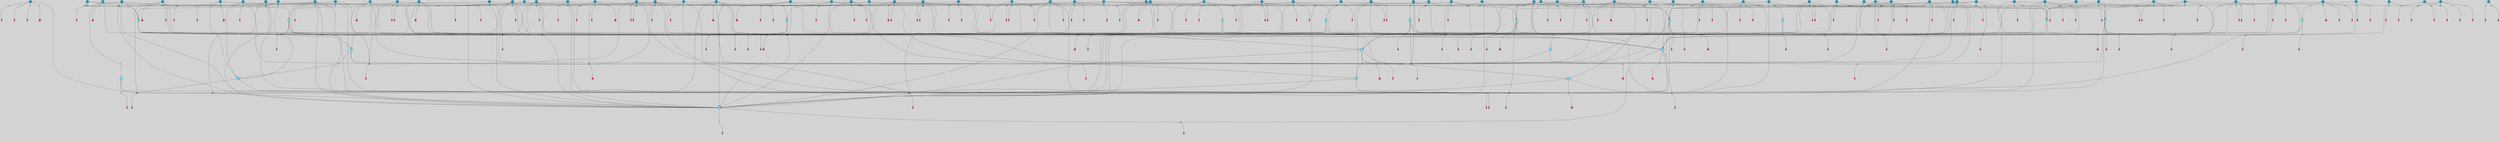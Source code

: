 // File exported with GEGELATI v1.3.1
// On the 2024-04-08 17:47:59
// With the File::TPGGraphDotExporter
digraph{
	graph[pad = "0.212, 0.055" bgcolor = lightgray]
	node[shape=circle style = filled label = ""]
		T3 [fillcolor="#66ddff"]
		T4 [fillcolor="#66ddff"]
		T7 [fillcolor="#66ddff"]
		T9 [fillcolor="#66ddff"]
		T11 [fillcolor="#66ddff"]
		T24 [fillcolor="#66ddff"]
		T27 [fillcolor="#66ddff"]
		T54 [fillcolor="#66ddff"]
		T129 [fillcolor="#66ddff"]
		T130 [fillcolor="#66ddff"]
		T159 [fillcolor="#1199bb"]
		T164 [fillcolor="#66ddff"]
		T195 [fillcolor="#1199bb"]
		T207 [fillcolor="#66ddff"]
		T212 [fillcolor="#1199bb"]
		T242 [fillcolor="#1199bb"]
		T250 [fillcolor="#1199bb"]
		T258 [fillcolor="#1199bb"]
		T264 [fillcolor="#66ddff"]
		T266 [fillcolor="#1199bb"]
		T268 [fillcolor="#66ddff"]
		T287 [fillcolor="#1199bb"]
		T293 [fillcolor="#1199bb"]
		T300 [fillcolor="#1199bb"]
		T307 [fillcolor="#1199bb"]
		T311 [fillcolor="#66ddff"]
		T312 [fillcolor="#1199bb"]
		T317 [fillcolor="#66ddff"]
		T318 [fillcolor="#1199bb"]
		T320 [fillcolor="#1199bb"]
		T324 [fillcolor="#66ddff"]
		T333 [fillcolor="#1199bb"]
		T335 [fillcolor="#1199bb"]
		T336 [fillcolor="#1199bb"]
		T344 [fillcolor="#1199bb"]
		T345 [fillcolor="#1199bb"]
		T347 [fillcolor="#1199bb"]
		T348 [fillcolor="#1199bb"]
		T353 [fillcolor="#1199bb"]
		T363 [fillcolor="#1199bb"]
		T365 [fillcolor="#66ddff"]
		T366 [fillcolor="#1199bb"]
		T376 [fillcolor="#66ddff"]
		T382 [fillcolor="#1199bb"]
		T383 [fillcolor="#1199bb"]
		T385 [fillcolor="#1199bb"]
		T389 [fillcolor="#66ddff"]
		T391 [fillcolor="#1199bb"]
		T392 [fillcolor="#1199bb"]
		T394 [fillcolor="#1199bb"]
		T395 [fillcolor="#1199bb"]
		T396 [fillcolor="#1199bb"]
		T397 [fillcolor="#1199bb"]
		T398 [fillcolor="#1199bb"]
		T399 [fillcolor="#1199bb"]
		T400 [fillcolor="#1199bb"]
		T401 [fillcolor="#1199bb"]
		T403 [fillcolor="#1199bb"]
		T404 [fillcolor="#1199bb"]
		T405 [fillcolor="#1199bb"]
		T406 [fillcolor="#1199bb"]
		T408 [fillcolor="#1199bb"]
		T409 [fillcolor="#1199bb"]
		T410 [fillcolor="#1199bb"]
		T412 [fillcolor="#1199bb"]
		T413 [fillcolor="#1199bb"]
		T414 [fillcolor="#1199bb"]
		T415 [fillcolor="#1199bb"]
		T417 [fillcolor="#1199bb"]
		T418 [fillcolor="#1199bb"]
		T422 [fillcolor="#1199bb"]
		T423 [fillcolor="#66ddff"]
		T428 [fillcolor="#1199bb"]
		T429 [fillcolor="#1199bb"]
		T430 [fillcolor="#1199bb"]
		T433 [fillcolor="#1199bb"]
		T435 [fillcolor="#1199bb"]
		T436 [fillcolor="#1199bb"]
		T438 [fillcolor="#1199bb"]
		T444 [fillcolor="#1199bb"]
		T448 [fillcolor="#1199bb"]
		T449 [fillcolor="#1199bb"]
		T450 [fillcolor="#1199bb"]
		T451 [fillcolor="#1199bb"]
		T452 [fillcolor="#1199bb"]
		T453 [fillcolor="#1199bb"]
		T454 [fillcolor="#1199bb"]
		T455 [fillcolor="#1199bb"]
		T459 [fillcolor="#1199bb"]
		T463 [fillcolor="#1199bb"]
		T464 [fillcolor="#1199bb"]
		T465 [fillcolor="#1199bb"]
		T466 [fillcolor="#1199bb"]
		T468 [fillcolor="#1199bb"]
		T469 [fillcolor="#1199bb"]
		T470 [fillcolor="#1199bb"]
		T471 [fillcolor="#1199bb"]
		T472 [fillcolor="#1199bb"]
		T473 [fillcolor="#1199bb"]
		T474 [fillcolor="#1199bb"]
		P4021 [fillcolor="#cccccc" shape=point] //6|
		I4021 [shape=box style=invis label="6|1&2|6#1|7&#92;n10|7&2|0#1|5&#92;n9|4&0|1#2|2&#92;n8|6&0|0#1|0&#92;n"]
		P4021 -> I4021[style=invis]
		A3157 [fillcolor="#ff3366" shape=box margin=0.03 width=0 height=0 label="3"]
		T3 -> P4021 -> A3157
		P4022 [fillcolor="#cccccc" shape=point] //3|
		I4022 [shape=box style=invis label="7|6&2|4#0|2&#92;n10|3&2|7#1|4&#92;n11|6&0|4#0|1&#92;n7|1&0|0#2|6&#92;n7|6&0|3#2|6&#92;n4|0&2|6#0|1&#92;n4|4&2|5#0|2&#92;n4|6&0|4#2|7&#92;n10|0&2|3#1|5&#92;n2|6&0|5#0|2&#92;n1|0&2|3#0|7&#92;n1|6&2|0#0|5&#92;n6|2&0|1#0|7&#92;n9|2&0|3#2|7&#92;n5|3&0|6#0|6&#92;n1|7&2|5#2|3&#92;n8|1&2|7#0|6&#92;n1|0&2|5#2|1&#92;n7|1&2|2#2|5&#92;n7|4&2|6#0|3&#92;n"]
		P4022 -> I4022[style=invis]
		A3158 [fillcolor="#ff3366" shape=box margin=0.03 width=0 height=0 label="4"]
		T3 -> P4022 -> A3158
		P4023 [fillcolor="#cccccc" shape=point] //7|
		I4023 [shape=box style=invis label="0|2&2|4#2|6&#92;n5|3&0|6#0|1&#92;n4|7&2|6#0|5&#92;n7|6&0|7#0|5&#92;n10|7&2|2#1|1&#92;n"]
		P4023 -> I4023[style=invis]
		A3159 [fillcolor="#ff3366" shape=box margin=0.03 width=0 height=0 label="4"]
		T4 -> P4023 -> A3159
		P4024 [fillcolor="#cccccc" shape=point] //0|
		I4024 [shape=box style=invis label="2|5&0|1#0|6&#92;n6|1&2|2#2|7&#92;n8|0&0|3#1|4&#92;n4|3&2|5#2|4&#92;n8|1&2|4#0|0&#92;n6|6&0|1#2|6&#92;n11|7&2|4#2|5&#92;n6|2&2|4#0|2&#92;n8|5&2|4#2|4&#92;n2|1&2|1#2|2&#92;n2|7&2|5#2|6&#92;n9|7&0|5#0|4&#92;n1|2&0|5#2|6&#92;n4|2&2|3#2|7&#92;n3|3&2|1#0|2&#92;n"]
		P4024 -> I4024[style=invis]
		A3160 [fillcolor="#ff3366" shape=box margin=0.03 width=0 height=0 label="5"]
		T4 -> P4024 -> A3160
		P4025 [fillcolor="#cccccc" shape=point] //-3|
		I4025 [shape=box style=invis label="1|6&2|7#0|7&#92;n10|2&0|7#1|3&#92;n9|6&2|7#2|2&#92;n5|3&0|7#0|7&#92;n1|6&2|3#0|0&#92;n2|3&2|3#2|2&#92;n5|1&2|6#0|6&#92;n"]
		P4025 -> I4025[style=invis]
		A3161 [fillcolor="#ff3366" shape=box margin=0.03 width=0 height=0 label="7"]
		T7 -> P4025 -> A3161
		P4026 [fillcolor="#cccccc" shape=point] //5|
		I4026 [shape=box style=invis label="0|5&2|3#0|1&#92;n0|6&2|1#2|4&#92;n6|2&2|6#0|7&#92;n7|4&0|3#0|1&#92;n5|4&0|7#1|6&#92;n9|1&0|5#2|2&#92;n6|3&2|3#1|7&#92;n11|7&2|4#1|6&#92;n2|5&0|1#0|0&#92;n4|7&0|0#0|2&#92;n6|2&0|6#0|0&#92;n2|1&2|6#2|4&#92;n10|0&2|0#1|0&#92;n6|6&2|4#0|6&#92;n"]
		P4026 -> I4026[style=invis]
		A3162 [fillcolor="#ff3366" shape=box margin=0.03 width=0 height=0 label="8"]
		T7 -> P4026 -> A3162
		P4027 [fillcolor="#cccccc" shape=point] //-6|
		I4027 [shape=box style=invis label="11|1&0|7#2|0&#92;n10|4&0|1#1|0&#92;n4|3&2|4#2|1&#92;n0|5&2|0#0|0&#92;n6|1&0|0#0|3&#92;n8|2&2|0#0|4&#92;n11|4&2|0#1|6&#92;n7|0&2|6#2|3&#92;n5|3&2|6#2|0&#92;n2|0&2|0#0|4&#92;n"]
		P4027 -> I4027[style=invis]
		A3163 [fillcolor="#ff3366" shape=box margin=0.03 width=0 height=0 label="9"]
		T9 -> P4027 -> A3163
		P4028 [fillcolor="#cccccc" shape=point] //2|
		I4028 [shape=box style=invis label="6|3&2|7#1|4&#92;n8|6&0|0#2|5&#92;n2|1&0|2#0|3&#92;n8|7&0|6#0|4&#92;n2|1&2|0#0|1&#92;n0|0&2|2#2|3&#92;n6|6&0|7#2|1&#92;n6|1&0|7#2|6&#92;n5|4&2|7#0|4&#92;n0|3&0|4#2|0&#92;n11|0&2|0#2|5&#92;n4|5&2|5#2|4&#92;n5|7&0|6#0|4&#92;n9|7&2|5#0|3&#92;n5|4&2|1#0|3&#92;n5|3&0|1#1|7&#92;n0|4&0|3#2|5&#92;n"]
		P4028 -> I4028[style=invis]
		A3164 [fillcolor="#ff3366" shape=box margin=0.03 width=0 height=0 label="10"]
		T9 -> P4028 -> A3164
		P4029 [fillcolor="#cccccc" shape=point] //6|
		I4029 [shape=box style=invis label="3|0&2|7#2|2&#92;n3|2&0|4#2|5&#92;n5|1&0|2#1|0&#92;n8|7&0|1#2|0&#92;n8|5&0|3#0|6&#92;n0|2&0|2#2|3&#92;n1|5&2|5#0|5&#92;n5|6&0|6#0|7&#92;n6|7&0|0#2|6&#92;n1|2&2|3#0|0&#92;n7|7&2|3#0|4&#92;n0|7&2|7#0|6&#92;n1|0&2|2#2|7&#92;n4|4&0|1#0|0&#92;n"]
		P4029 -> I4029[style=invis]
		A3165 [fillcolor="#ff3366" shape=box margin=0.03 width=0 height=0 label="11"]
		T11 -> P4029 -> A3165
		P4030 [fillcolor="#cccccc" shape=point] //-4|
		I4030 [shape=box style=invis label="4|1&0|4#2|6&#92;n1|2&2|2#2|0&#92;n1|2&2|0#0|6&#92;n8|4&2|3#2|5&#92;n5|5&2|1#1|0&#92;n"]
		P4030 -> I4030[style=invis]
		A3166 [fillcolor="#ff3366" shape=box margin=0.03 width=0 height=0 label="12"]
		T11 -> P4030 -> A3166
		P4031 [fillcolor="#cccccc" shape=point] //-3|
		I4031 [shape=box style=invis label="8|1&2|3#0|5&#92;n0|6&0|5#0|5&#92;n3|7&2|1#0|6&#92;n3|5&0|1#0|0&#92;n9|5&2|0#0|4&#92;n3|5&0|2#0|3&#92;n10|6&2|4#1|0&#92;n9|4&2|7#2|6&#92;n1|7&2|5#2|2&#92;n"]
		P4031 -> I4031[style=invis]
		A3167 [fillcolor="#ff3366" shape=box margin=0.03 width=0 height=0 label="5"]
		T4 -> P4031 -> A3167
		P4032 [fillcolor="#cccccc" shape=point] //1|
		I4032 [shape=box style=invis label="5|1&0|6#2|7&#92;n2|4&0|4#2|2&#92;n0|6&0|5#0|4&#92;n10|6&2|5#1|6&#92;n9|3&0|1#1|7&#92;n10|3&2|2#1|0&#92;n5|0&0|0#2|1&#92;n11|3&2|3#1|5&#92;n10|3&0|1#1|0&#92;n2|4&0|1#0|1&#92;n0|2&0|3#2|4&#92;n9|2&2|1#2|5&#92;n11|7&2|6#2|6&#92;n"]
		P4032 -> I4032[style=invis]
		T24 -> P4032 -> T7
		P4033 [fillcolor="#cccccc" shape=point] //5|
		I4033 [shape=box style=invis label="3|0&2|0#0|1&#92;n3|0&0|7#0|1&#92;n5|3&0|2#2|6&#92;n4|4&2|4#2|6&#92;n11|2&0|7#1|6&#92;n2|7&2|2#2|5&#92;n9|3&2|6#2|7&#92;n7|7&0|0#0|4&#92;n6|1&2|4#2|3&#92;n5|4&2|0#1|6&#92;n1|3&0|7#0|4&#92;n"]
		P4033 -> I4033[style=invis]
		A3168 [fillcolor="#ff3366" shape=box margin=0.03 width=0 height=0 label="7"]
		T24 -> P4033 -> A3168
		P4034 [fillcolor="#cccccc" shape=point] //-2|
		I4034 [shape=box style=invis label="4|1&0|4#0|3&#92;n4|2&0|5#2|0&#92;n5|5&2|6#0|5&#92;n1|4&0|1#0|2&#92;n6|3&2|7#1|5&#92;n0|4&2|0#0|3&#92;n8|5&2|5#1|2&#92;n10|7&2|7#1|1&#92;n3|4&0|0#2|1&#92;n3|6&2|5#2|5&#92;n8|3&0|1#0|7&#92;n10|0&2|7#1|3&#92;n4|1&2|4#0|1&#92;n9|3&2|0#0|4&#92;n3|6&2|0#0|4&#92;n1|2&0|6#2|1&#92;n4|0&2|1#2|2&#92;n"]
		P4034 -> I4034[style=invis]
		A3169 [fillcolor="#ff3366" shape=box margin=0.03 width=0 height=0 label="14"]
		T24 -> P4034 -> A3169
		P4035 [fillcolor="#cccccc" shape=point] //2|
		I4035 [shape=box style=invis label="9|1&2|3#0|1&#92;n5|2&2|0#2|4&#92;n3|6&2|5#2|7&#92;n7|0&2|5#0|4&#92;n1|2&0|3#0|5&#92;n7|3&2|7#0|0&#92;n"]
		P4035 -> I4035[style=invis]
		A3170 [fillcolor="#ff3366" shape=box margin=0.03 width=0 height=0 label="2"]
		T27 -> P4035 -> A3170
		P4036 [fillcolor="#cccccc" shape=point] //-6|
		I4036 [shape=box style=invis label="7|5&0|4#0|4&#92;n11|0&2|5#2|1&#92;n"]
		P4036 -> I4036[style=invis]
		A3171 [fillcolor="#ff3366" shape=box margin=0.03 width=0 height=0 label="3"]
		T27 -> P4036 -> A3171
		T27 -> P4022
		T27 -> P4024
		P4037 [fillcolor="#cccccc" shape=point] //0|
		I4037 [shape=box style=invis label="4|0&0|3#2|7&#92;n10|2&0|3#1|7&#92;n3|5&0|2#0|3&#92;n4|5&0|0#2|1&#92;n10|7&2|0#1|2&#92;n5|3&2|3#1|6&#92;n9|5&2|0#0|4&#92;n5|4&2|7#0|2&#92;n10|3&2|7#1|4&#92;n7|2&0|1#2|6&#92;n8|6&0|5#0|5&#92;n8|7&2|3#0|5&#92;n2|6&2|4#0|0&#92;n"]
		P4037 -> I4037[style=invis]
		A3172 [fillcolor="#ff3366" shape=box margin=0.03 width=0 height=0 label="5"]
		T27 -> P4037 -> A3172
		P4038 [fillcolor="#cccccc" shape=point] //8|
		I4038 [shape=box style=invis label="9|0&0|1#2|0&#92;n10|1&2|5#1|4&#92;n8|2&2|6#0|4&#92;n2|4&2|5#2|3&#92;n4|2&2|2#0|2&#92;n7|5&0|2#0|0&#92;n8|2&2|1#1|3&#92;n8|7&0|7#2|1&#92;n1|1&0|0#0|7&#92;n5|6&2|5#1|0&#92;n6|6&2|5#0|0&#92;n11|4&0|3#2|6&#92;n4|2&2|4#0|7&#92;n5|6&0|1#2|0&#92;n11|3&0|2#0|7&#92;n"]
		P4038 -> I4038[style=invis]
		A3173 [fillcolor="#ff3366" shape=box margin=0.03 width=0 height=0 label="6"]
		T54 -> P4038 -> A3173
		T54 -> P4033
		P4039 [fillcolor="#cccccc" shape=point] //-10|
		I4039 [shape=box style=invis label="3|6&0|0#0|4&#92;n4|1&2|4#0|1&#92;n5|1&0|1#0|4&#92;n5|5&2|6#0|5&#92;n6|5&0|6#0|3&#92;n11|1&2|0#0|1&#92;n0|7&2|0#0|3&#92;n1|2&0|6#0|1&#92;n8|0&0|4#2|0&#92;n0|4&0|7#2|7&#92;n7|0&2|7#1|3&#92;n3|1&0|5#2|5&#92;n5|1&0|4#0|3&#92;n2|2&0|2#0|0&#92;n8|3&0|1#0|7&#92;n3|0&0|3#0|5&#92;n7|2&0|5#2|0&#92;n6|3&2|7#1|5&#92;n4|7&2|7#2|1&#92;n"]
		P4039 -> I4039[style=invis]
		A3174 [fillcolor="#ff3366" shape=box margin=0.03 width=0 height=0 label="14"]
		T54 -> P4039 -> A3174
		T54 -> P4026
		T129 -> P4038
		T129 -> P4033
		P4040 [fillcolor="#cccccc" shape=point] //10|
		I4040 [shape=box style=invis label="4|5&2|7#2|1&#92;n1|7&2|3#0|6&#92;n3|5&2|2#0|3&#92;n10|3&0|7#1|4&#92;n7|1&0|4#2|6&#92;n10|2&0|3#1|7&#92;n9|5&2|0#0|4&#92;n4|0&0|3#2|7&#92;n11|4&2|6#1|2&#92;n5|4&2|7#0|2&#92;n2|6&2|4#0|0&#92;n6|5&0|7#2|1&#92;n5|3&2|3#1|6&#92;n10|7&2|0#1|2&#92;n"]
		P4040 -> I4040[style=invis]
		A3175 [fillcolor="#ff3366" shape=box margin=0.03 width=0 height=0 label="5"]
		T129 -> P4040 -> A3175
		P4041 [fillcolor="#cccccc" shape=point] //5|
		I4041 [shape=box style=invis label="9|4&2|3#1|3&#92;n0|4&2|4#0|5&#92;n6|1&2|6#2|5&#92;n4|0&0|5#2|0&#92;n"]
		P4041 -> I4041[style=invis]
		A3176 [fillcolor="#ff3366" shape=box margin=0.03 width=0 height=0 label="7"]
		T129 -> P4041 -> A3176
		P4042 [fillcolor="#cccccc" shape=point] //6|
		I4042 [shape=box style=invis label="9|4&2|7#0|6&#92;n8|4&0|1#1|0&#92;n1|3&0|0#2|1&#92;n2|4&0|6#2|2&#92;n5|1&2|5#0|7&#92;n3|0&0|3#2|6&#92;n2|2&2|6#0|2&#92;n8|4&0|4#2|2&#92;n5|1&2|4#0|3&#92;n9|4&0|6#0|6&#92;n5|0&2|2#1|5&#92;n11|7&0|0#1|1&#92;n0|4&0|3#0|3&#92;n7|7&2|4#2|5&#92;n1|5&0|1#2|1&#92;n"]
		P4042 -> I4042[style=invis]
		A3177 [fillcolor="#ff3366" shape=box margin=0.03 width=0 height=0 label="1"]
		T129 -> P4042 -> A3177
		P4043 [fillcolor="#cccccc" shape=point] //-5|
		I4043 [shape=box style=invis label="10|6&2|5#1|6&#92;n9|3&0|1#1|7&#92;n2|4&0|1#0|1&#92;n11|3&0|7#1|6&#92;n5|1&0|6#2|7&#92;n8|0&0|0#0|1&#92;n0|6&0|7#0|4&#92;n6|7&2|6#2|6&#92;n11|0&2|3#0|5&#92;n"]
		P4043 -> I4043[style=invis]
		T130 -> P4043 -> T7
		P4044 [fillcolor="#cccccc" shape=point] //9|
		I4044 [shape=box style=invis label="9|0&2|4#1|2&#92;n10|3&0|5#1|7&#92;n"]
		P4044 -> I4044[style=invis]
		A3178 [fillcolor="#ff3366" shape=box margin=0.03 width=0 height=0 label="3"]
		T130 -> P4044 -> A3178
		P4045 [fillcolor="#cccccc" shape=point] //4|
		I4045 [shape=box style=invis label="7|1&2|6#1|3&#92;n10|1&0|3#1|6&#92;n8|5&2|3#2|1&#92;n11|5&0|0#2|6&#92;n4|1&0|6#0|0&#92;n11|1&0|2#0|3&#92;n2|0&2|1#0|7&#92;n"]
		P4045 -> I4045[style=invis]
		A3179 [fillcolor="#ff3366" shape=box margin=0.03 width=0 height=0 label="2"]
		T130 -> P4045 -> A3179
		P4046 [fillcolor="#cccccc" shape=point] //-10|
		I4046 [shape=box style=invis label="8|4&0|2#0|1&#92;n5|3&2|6#2|7&#92;n3|1&2|7#0|6&#92;n4|7&0|4#0|2&#92;n1|7&2|6#0|4&#92;n10|5&2|1#1|5&#92;n4|0&0|7#0|7&#92;n6|6&0|0#0|1&#92;n10|4&2|1#1|0&#92;n"]
		P4046 -> I4046[style=invis]
		A3180 [fillcolor="#ff3366" shape=box margin=0.03 width=0 height=0 label="5"]
		T130 -> P4046 -> A3180
		P4047 [fillcolor="#cccccc" shape=point] //7|
		I4047 [shape=box style=invis label="7|0&2|1#2|0&#92;n9|7&2|1#1|7&#92;n8|2&0|1#1|0&#92;n6|6&0|2#1|1&#92;n2|2&0|5#0|0&#92;n5|7&0|0#2|1&#92;n5|1&2|5#1|5&#92;n4|7&2|4#2|3&#92;n10|5&2|2#1|5&#92;n1|3&2|2#2|0&#92;n10|2&2|6#1|5&#92;n"]
		P4047 -> I4047[style=invis]
		A3181 [fillcolor="#ff3366" shape=box margin=0.03 width=0 height=0 label="1"]
		T159 -> P4047 -> A3181
		P4048 [fillcolor="#cccccc" shape=point] //7|
		I4048 [shape=box style=invis label="7|4&2|7#0|4&#92;n4|6&0|1#2|5&#92;n2|1&2|3#0|0&#92;n4|3&2|0#0|1&#92;n0|0&2|7#2|7&#92;n7|7&0|5#2|3&#92;n5|0&2|1#2|2&#92;n10|0&0|4#1|2&#92;n4|4&0|7#0|0&#92;n6|7&0|2#0|1&#92;n1|4&2|5#0|4&#92;n"]
		P4048 -> I4048[style=invis]
		A3182 [fillcolor="#ff3366" shape=box margin=0.03 width=0 height=0 label="0"]
		T159 -> P4048 -> A3182
		P4049 [fillcolor="#cccccc" shape=point] //5|
		I4049 [shape=box style=invis label="0|5&2|3#0|1&#92;n0|6&2|1#2|4&#92;n6|2&2|6#0|7&#92;n9|0&2|7#1|1&#92;n7|4&0|3#0|1&#92;n11|7&2|4#1|6&#92;n9|1&0|5#2|2&#92;n5|4&0|7#1|6&#92;n2|5&0|1#0|0&#92;n4|7&0|0#0|2&#92;n6|2&0|6#0|0&#92;n2|1&2|6#2|4&#92;n10|0&0|0#1|0&#92;n6|6&2|4#0|6&#92;n"]
		P4049 -> I4049[style=invis]
		T159 -> P4049 -> T129
		T164 -> P4024
		P4050 [fillcolor="#cccccc" shape=point] //-1|
		I4050 [shape=box style=invis label="6|4&0|4#2|4&#92;n4|5&2|5#2|4&#92;n9|7&2|5#0|3&#92;n3|7&2|6#0|6&#92;n8|7&0|6#0|4&#92;n2|1&2|0#0|1&#92;n8|6&0|0#2|5&#92;n2|1&0|2#0|3&#92;n6|1&0|7#2|6&#92;n6|3&0|1#1|6&#92;n5|4&2|7#0|4&#92;n0|7&0|4#2|0&#92;n11|0&2|0#2|5&#92;n3|7&2|0#2|7&#92;n8|3&2|7#1|4&#92;n5|7&0|6#0|4&#92;n0|0&2|3#2|3&#92;n5|4&2|1#0|3&#92;n0|4&0|3#2|5&#92;n"]
		P4050 -> I4050[style=invis]
		A3183 [fillcolor="#ff3366" shape=box margin=0.03 width=0 height=0 label="10"]
		T164 -> P4050 -> A3183
		P4051 [fillcolor="#cccccc" shape=point] //-7|
		I4051 [shape=box style=invis label="6|1&0|2#0|3&#92;n1|2&0|1#2|0&#92;n10|3&2|2#1|1&#92;n0|1&0|2#0|7&#92;n4|6&2|7#2|4&#92;n6|0&2|7#0|6&#92;n"]
		P4051 -> I4051[style=invis]
		A3184 [fillcolor="#ff3366" shape=box margin=0.03 width=0 height=0 label="7"]
		T164 -> P4051 -> A3184
		P4052 [fillcolor="#cccccc" shape=point] //-6|
		I4052 [shape=box style=invis label="11|7&0|1#0|6&#92;n3|5&0|1#0|3&#92;n1|5&0|5#0|6&#92;n1|7&2|5#2|2&#92;n0|0&0|2#2|2&#92;n4|4&0|1#0|5&#92;n6|4&2|2#0|2&#92;n0|6&2|5#0|5&#92;n0|3&2|2#2|6&#92;n"]
		P4052 -> I4052[style=invis]
		A3185 [fillcolor="#ff3366" shape=box margin=0.03 width=0 height=0 label="5"]
		T164 -> P4052 -> A3185
		P4053 [fillcolor="#cccccc" shape=point] //4|
		I4053 [shape=box style=invis label="4|3&0|6#0|3&#92;n5|7&2|3#2|2&#92;n5|6&0|7#1|2&#92;n1|4&2|6#0|3&#92;n8|4&2|1#2|5&#92;n9|5&2|4#1|4&#92;n2|4&0|5#0|7&#92;n10|0&0|6#1|3&#92;n3|0&0|6#0|2&#92;n2|7&2|7#2|6&#92;n5|2&0|5#1|5&#92;n10|4&2|5#1|7&#92;n4|0&0|4#2|4&#92;n11|1&0|4#2|6&#92;n10|6&2|0#1|4&#92;n9|7&0|3#1|4&#92;n4|5&2|7#0|6&#92;n11|5&2|6#2|3&#92;n0|3&0|5#0|1&#92;n"]
		P4053 -> I4053[style=invis]
		A3186 [fillcolor="#ff3366" shape=box margin=0.03 width=0 height=0 label="13"]
		T164 -> P4053 -> A3186
		P4054 [fillcolor="#cccccc" shape=point] //5|
		I4054 [shape=box style=invis label="3|0&2|0#2|1&#92;n3|0&0|7#0|1&#92;n5|3&0|2#2|6&#92;n4|4&2|4#2|6&#92;n5|4&2|0#1|6&#92;n2|7&2|2#2|5&#92;n1|3&0|7#0|4&#92;n11|6&2|2#0|7&#92;n7|7&0|0#0|4&#92;n6|1&2|4#2|3&#92;n11|0&0|7#1|6&#92;n9|3&2|6#2|7&#92;n"]
		P4054 -> I4054[style=invis]
		A3187 [fillcolor="#ff3366" shape=box margin=0.03 width=0 height=0 label="7"]
		T195 -> P4054 -> A3187
		P4055 [fillcolor="#cccccc" shape=point] //4|
		I4055 [shape=box style=invis label="7|1&0|6#0|1&#92;n6|7&2|7#1|7&#92;n10|1&2|1#1|1&#92;n9|6&2|2#1|4&#92;n4|7&0|4#2|2&#92;n9|6&0|5#1|1&#92;n10|0&2|6#1|6&#92;n5|1&0|1#2|3&#92;n10|1&0|5#1|0&#92;n3|4&2|3#0|0&#92;n8|2&0|5#2|4&#92;n1|6&2|0#0|0&#92;n2|3&0|1#2|6&#92;n5|2&2|2#1|6&#92;n2|2&0|1#2|1&#92;n3|1&2|7#0|3&#92;n6|7&2|3#0|4&#92;n"]
		P4055 -> I4055[style=invis]
		A3188 [fillcolor="#ff3366" shape=box margin=0.03 width=0 height=0 label="10"]
		T195 -> P4055 -> A3188
		P4056 [fillcolor="#cccccc" shape=point] //-4|
		I4056 [shape=box style=invis label="0|4&0|0#2|7&#92;n8|5&2|4#2|4&#92;n4|3&2|5#2|4&#92;n11|7&2|2#2|5&#92;n6|5&2|2#2|7&#92;n3|2&0|7#0|7&#92;n3|3&2|1#0|3&#92;n2|6&0|3#2|5&#92;n0|1&2|6#2|2&#92;n8|2&0|0#1|6&#92;n0|7&0|5#0|4&#92;n9|5&0|3#2|7&#92;n2|7&2|5#2|6&#92;n9|0&2|0#0|1&#92;n1|2&2|4#0|2&#92;n"]
		P4056 -> I4056[style=invis]
		T195 -> P4056 -> T27
		T195 -> P4048
		T207 -> P4047
		P4057 [fillcolor="#cccccc" shape=point] //-3|
		I4057 [shape=box style=invis label="3|7&0|0#0|2&#92;n11|5&0|1#1|1&#92;n4|1&0|6#2|6&#92;n4|0&0|1#0|5&#92;n"]
		P4057 -> I4057[style=invis]
		T207 -> P4057 -> T24
		P4058 [fillcolor="#cccccc" shape=point] //5|
		I4058 [shape=box style=invis label="8|1&2|6#0|6&#92;n3|0&0|7#0|1&#92;n11|3&0|2#2|6&#92;n4|4&2|4#2|6&#92;n11|2&0|7#1|6&#92;n2|7&2|2#2|5&#92;n7|7&0|0#0|4&#92;n6|1&2|4#2|3&#92;n5|4&2|0#1|6&#92;n3|0&2|0#0|1&#92;n1|3&0|7#0|4&#92;n"]
		P4058 -> I4058[style=invis]
		A3189 [fillcolor="#ff3366" shape=box margin=0.03 width=0 height=0 label="7"]
		T207 -> P4058 -> A3189
		P4059 [fillcolor="#cccccc" shape=point] //5|
		I4059 [shape=box style=invis label="10|4&2|6#1|2&#92;n8|4&0|1#1|0&#92;n0|4&2|6#0|0&#92;n8|4&2|5#2|1&#92;n7|5&2|5#1|0&#92;n3|6&0|6#2|2&#92;n1|7&0|7#0|5&#92;n2|0&0|7#2|4&#92;n9|4&2|6#2|7&#92;n2|6&2|2#0|0&#92;n11|7&2|7#0|7&#92;n5|5&0|0#0|1&#92;n10|1&0|0#1|0&#92;n7|3&0|1#2|5&#92;n9|2&2|7#1|5&#92;n9|0&2|5#1|2&#92;n1|6&2|4#2|2&#92;n3|3&2|2#0|7&#92;n1|6&2|0#0|0&#92;n6|4&2|6#1|0&#92;n"]
		P4059 -> I4059[style=invis]
		A3190 [fillcolor="#ff3366" shape=box margin=0.03 width=0 height=0 label="1"]
		T207 -> P4059 -> A3190
		P4060 [fillcolor="#cccccc" shape=point] //7|
		I4060 [shape=box style=invis label="6|1&2|6#2|7&#92;n7|0&2|4#2|3&#92;n3|3&0|7#0|6&#92;n5|4&0|2#2|4&#92;n8|5&2|6#2|7&#92;n0|0&2|3#0|3&#92;n5|4&2|4#2|6&#92;n"]
		P4060 -> I4060[style=invis]
		T207 -> P4060 -> T4
		P4061 [fillcolor="#cccccc" shape=point] //5|
		I4061 [shape=box style=invis label="9|4&2|3#1|3&#92;n0|4&2|4#0|5&#92;n6|1&2|6#2|5&#92;n4|0&0|5#2|0&#92;n"]
		P4061 -> I4061[style=invis]
		A3191 [fillcolor="#ff3366" shape=box margin=0.03 width=0 height=0 label="7"]
		T212 -> P4061 -> A3191
		P4062 [fillcolor="#cccccc" shape=point] //10|
		I4062 [shape=box style=invis label="4|5&2|7#2|1&#92;n1|7&2|3#0|6&#92;n3|5&2|2#0|3&#92;n10|3&0|7#1|4&#92;n7|1&0|4#2|6&#92;n10|2&0|3#1|7&#92;n9|5&2|0#0|4&#92;n4|0&0|3#2|7&#92;n11|4&2|6#1|2&#92;n5|4&2|7#0|2&#92;n2|6&2|4#0|0&#92;n6|5&0|7#2|1&#92;n5|3&2|3#1|6&#92;n10|7&2|0#1|2&#92;n"]
		P4062 -> I4062[style=invis]
		A3192 [fillcolor="#ff3366" shape=box margin=0.03 width=0 height=0 label="5"]
		T212 -> P4062 -> A3192
		P4063 [fillcolor="#cccccc" shape=point] //6|
		I4063 [shape=box style=invis label="9|4&2|7#0|6&#92;n8|4&0|1#1|0&#92;n1|3&0|0#2|1&#92;n2|4&0|6#2|2&#92;n5|1&2|5#0|7&#92;n3|0&0|3#2|6&#92;n2|2&2|6#0|2&#92;n8|4&0|4#2|2&#92;n5|1&2|4#0|3&#92;n9|4&0|6#0|6&#92;n5|0&2|2#1|5&#92;n11|7&0|0#1|1&#92;n0|4&0|3#0|3&#92;n7|7&2|4#2|5&#92;n1|5&0|1#2|1&#92;n"]
		P4063 -> I4063[style=invis]
		A3193 [fillcolor="#ff3366" shape=box margin=0.03 width=0 height=0 label="1"]
		T212 -> P4063 -> A3193
		P4064 [fillcolor="#cccccc" shape=point] //5|
		I4064 [shape=box style=invis label="3|0&2|0#0|1&#92;n3|0&0|7#0|1&#92;n5|3&0|2#2|6&#92;n4|4&2|4#2|6&#92;n11|2&0|7#1|6&#92;n2|7&2|2#2|5&#92;n9|3&2|6#2|7&#92;n7|7&0|0#0|4&#92;n6|1&2|4#2|3&#92;n5|4&2|0#1|6&#92;n1|3&0|7#0|4&#92;n"]
		P4064 -> I4064[style=invis]
		A3194 [fillcolor="#ff3366" shape=box margin=0.03 width=0 height=0 label="7"]
		T212 -> P4064 -> A3194
		P4065 [fillcolor="#cccccc" shape=point] //8|
		I4065 [shape=box style=invis label="9|0&0|1#2|0&#92;n10|1&2|5#1|4&#92;n8|2&2|6#0|4&#92;n2|4&2|5#2|3&#92;n4|2&2|2#0|2&#92;n7|5&0|2#0|0&#92;n8|2&2|1#1|3&#92;n8|7&0|7#2|1&#92;n1|1&0|0#0|7&#92;n5|6&2|5#1|0&#92;n6|6&2|5#0|0&#92;n11|4&0|3#2|6&#92;n4|2&2|4#0|7&#92;n5|6&0|1#2|0&#92;n11|3&0|2#0|7&#92;n"]
		P4065 -> I4065[style=invis]
		A3195 [fillcolor="#ff3366" shape=box margin=0.03 width=0 height=0 label="6"]
		T212 -> P4065 -> A3195
		P4066 [fillcolor="#cccccc" shape=point] //4|
		I4066 [shape=box style=invis label="7|1&2|6#1|3&#92;n2|6&0|7#2|4&#92;n8|0&2|3#2|1&#92;n4|0&2|4#2|6&#92;n4|1&0|6#0|0&#92;n2|5&2|1#0|7&#92;n"]
		P4066 -> I4066[style=invis]
		A3196 [fillcolor="#ff3366" shape=box margin=0.03 width=0 height=0 label="2"]
		T242 -> P4066 -> A3196
		P4067 [fillcolor="#cccccc" shape=point] //5|
		I4067 [shape=box style=invis label="1|6&2|7#0|7&#92;n9|2&2|7#2|2&#92;n10|2&0|7#1|3&#92;n5|3&0|7#0|7&#92;n7|0&2|7#2|2&#92;n1|6&2|3#0|0&#92;n2|3&2|3#2|2&#92;n"]
		P4067 -> I4067[style=invis]
		A3197 [fillcolor="#ff3366" shape=box margin=0.03 width=0 height=0 label="7"]
		T242 -> P4067 -> A3197
		P4068 [fillcolor="#cccccc" shape=point] //-4|
		I4068 [shape=box style=invis label="0|7&2|5#0|4&#92;n8|5&0|5#2|7&#92;n5|6&0|7#0|4&#92;n7|0&0|5#2|1&#92;n10|6&2|1#1|2&#92;n0|0&2|1#0|6&#92;n8|4&0|5#0|6&#92;n4|2&0|5#2|4&#92;n"]
		P4068 -> I4068[style=invis]
		A3198 [fillcolor="#ff3366" shape=box margin=0.03 width=0 height=0 label="5"]
		T242 -> P4068 -> A3198
		P4069 [fillcolor="#cccccc" shape=point] //-7|
		I4069 [shape=box style=invis label="9|7&2|6#0|3&#92;n10|7&0|7#1|7&#92;n3|3&0|7#0|1&#92;n8|2&2|7#1|5&#92;n6|1&0|7#0|6&#92;n0|3&0|0#2|3&#92;n4|5&0|1#0|2&#92;n7|4&2|1#0|1&#92;n"]
		P4069 -> I4069[style=invis]
		A3199 [fillcolor="#ff3366" shape=box margin=0.03 width=0 height=0 label="0"]
		T242 -> P4069 -> A3199
		P4070 [fillcolor="#cccccc" shape=point] //-2|
		I4070 [shape=box style=invis label="11|7&2|0#1|7&#92;n4|3&0|1#2|5&#92;n0|4&2|4#2|7&#92;n1|6&0|0#0|4&#92;n4|0&0|0#0|5&#92;n0|6&2|3#2|0&#92;n9|6&2|5#1|3&#92;n0|7&2|1#2|5&#92;n4|4&0|5#0|1&#92;n10|4&0|0#1|0&#92;n"]
		P4070 -> I4070[style=invis]
		A3200 [fillcolor="#ff3366" shape=box margin=0.03 width=0 height=0 label="12"]
		T242 -> P4070 -> A3200
		P4071 [fillcolor="#cccccc" shape=point] //8|
		I4071 [shape=box style=invis label="5|4&2|1#1|0&#92;n3|0&0|3#2|0&#92;n3|7&2|2#0|6&#92;n6|6&0|2#2|4&#92;n0|0&0|2#0|6&#92;n"]
		P4071 -> I4071[style=invis]
		T250 -> P4071 -> T164
		T250 -> P4054
		T250 -> P4048
		T250 -> P4033
		P4072 [fillcolor="#cccccc" shape=point] //10|
		I4072 [shape=box style=invis label="6|1&2|4#2|3&#92;n3|0&0|7#0|1&#92;n5|3&0|2#2|6&#92;n4|4&0|4#2|6&#92;n5|4&2|0#1|6&#92;n10|5&0|6#1|5&#92;n2|5&2|1#2|2&#92;n1|3&0|7#0|4&#92;n3|0&2|0#0|1&#92;n11|2&0|5#1|6&#92;n9|3&2|6#2|7&#92;n7|7&0|0#0|4&#92;n"]
		P4072 -> I4072[style=invis]
		A3201 [fillcolor="#ff3366" shape=box margin=0.03 width=0 height=0 label="7"]
		T250 -> P4072 -> A3201
		T258 -> P4054
		T258 -> P4056
		T258 -> P4048
		P4073 [fillcolor="#cccccc" shape=point] //-6|
		I4073 [shape=box style=invis label="11|1&0|7#2|3&#92;n5|3&2|6#2|0&#92;n5|7&0|7#2|0&#92;n4|3&2|4#2|1&#92;n11|4&2|0#1|6&#92;n6|1&0|0#0|3&#92;n8|2&2|0#0|4&#92;n0|4&2|0#0|0&#92;n7|0&2|6#2|3&#92;n10|4&0|1#1|0&#92;n2|0&2|0#0|4&#92;n"]
		P4073 -> I4073[style=invis]
		A3202 [fillcolor="#ff3366" shape=box margin=0.03 width=0 height=0 label="9"]
		T258 -> P4073 -> A3202
		T258 -> P4050
		T264 -> P4070
		P4074 [fillcolor="#cccccc" shape=point] //-3|
		I4074 [shape=box style=invis label="7|2&2|4#0|2&#92;n4|1&2|6#0|1&#92;n11|6&0|4#0|1&#92;n7|1&0|0#2|6&#92;n6|2&0|1#0|7&#92;n10|3&2|7#1|4&#92;n3|5&2|3#0|1&#92;n4|4&2|5#0|2&#92;n4|6&0|4#2|7&#92;n2|5&0|5#0|2&#92;n10|0&2|3#1|4&#92;n0|1&2|7#0|6&#92;n7|6&0|3#2|6&#92;n1|3&0|6#2|0&#92;n5|3&0|6#0|6&#92;n1|4&2|5#2|3&#92;n1|6&2|0#0|5&#92;n9|2&0|3#2|7&#92;n7|1&2|2#2|5&#92;n"]
		P4074 -> I4074[style=invis]
		T264 -> P4074 -> T207
		P4075 [fillcolor="#cccccc" shape=point] //2|
		I4075 [shape=box style=invis label="4|1&0|4#2|6&#92;n5|5&2|1#1|0&#92;n1|0&2|0#0|6&#92;n8|4&2|3#2|5&#92;n"]
		P4075 -> I4075[style=invis]
		T264 -> P4075 -> T11
		T266 -> P4043
		P4076 [fillcolor="#cccccc" shape=point] //2|
		I4076 [shape=box style=invis label="2|4&0|7#2|1&#92;n1|0&2|4#2|3&#92;n"]
		P4076 -> I4076[style=invis]
		A3203 [fillcolor="#ff3366" shape=box margin=0.03 width=0 height=0 label="3"]
		T266 -> P4076 -> A3203
		P4077 [fillcolor="#cccccc" shape=point] //-6|
		I4077 [shape=box style=invis label="3|5&0|0#0|2&#92;n6|6&2|1#2|6&#92;n4|6&0|1#2|5&#92;n7|1&0|6#1|3&#92;n11|1&2|4#0|5&#92;n1|2&0|1#2|3&#92;n4|3&0|5#2|4&#92;n4|0&0|5#2|0&#92;n8|5&2|4#2|4&#92;n2|4&0|1#0|6&#92;n5|1&2|4#0|0&#92;n3|3&2|1#0|2&#92;n9|7&0|5#0|4&#92;n2|2&0|6#2|0&#92;n7|1&2|2#2|2&#92;n"]
		P4077 -> I4077[style=invis]
		A3204 [fillcolor="#ff3366" shape=box margin=0.03 width=0 height=0 label="5"]
		T266 -> P4077 -> A3204
		P4078 [fillcolor="#cccccc" shape=point] //3|
		I4078 [shape=box style=invis label="4|7&0|7#2|7&#92;n11|5&2|6#0|2&#92;n5|5&2|6#2|0&#92;n3|2&0|6#0|3&#92;n10|2&2|5#1|5&#92;n9|4&2|3#1|5&#92;n2|5&2|7#2|4&#92;n11|3&2|5#1|0&#92;n7|0&0|7#2|1&#92;n1|2&0|5#0|1&#92;n"]
		P4078 -> I4078[style=invis]
		A3205 [fillcolor="#ff3366" shape=box margin=0.03 width=0 height=0 label="5"]
		T266 -> P4078 -> A3205
		P4079 [fillcolor="#cccccc" shape=point] //8|
		I4079 [shape=box style=invis label="9|0&0|1#2|0&#92;n10|1&2|5#1|4&#92;n8|2&2|6#0|4&#92;n4|5&0|3#0|1&#92;n2|4&2|5#2|3&#92;n4|2&2|2#0|2&#92;n7|5&0|2#0|0&#92;n8|2&2|1#1|3&#92;n8|7&0|7#2|1&#92;n1|1&0|0#0|7&#92;n5|6&2|5#1|0&#92;n6|3&2|5#0|0&#92;n11|4&0|3#2|6&#92;n1|2&2|4#0|7&#92;n5|6&0|1#2|0&#92;n11|3&0|2#0|7&#92;n"]
		P4079 -> I4079[style=invis]
		A3206 [fillcolor="#ff3366" shape=box margin=0.03 width=0 height=0 label="6"]
		T266 -> P4079 -> A3206
		T268 -> P4047
		T268 -> P4048
		T268 -> P4074
		P4080 [fillcolor="#cccccc" shape=point] //5|
		I4080 [shape=box style=invis label="1|6&2|7#0|7&#92;n9|2&2|7#2|3&#92;n10|2&0|7#1|3&#92;n0|0&2|7#2|2&#92;n1|6&2|3#0|0&#92;n2|3&2|3#2|2&#92;n"]
		P4080 -> I4080[style=invis]
		A3207 [fillcolor="#ff3366" shape=box margin=0.03 width=0 height=0 label="7"]
		T268 -> P4080 -> A3207
		P4081 [fillcolor="#cccccc" shape=point] //-6|
		I4081 [shape=box style=invis label="6|0&0|5#2|5&#92;n0|3&2|1#2|1&#92;n"]
		P4081 -> I4081[style=invis]
		A3208 [fillcolor="#ff3366" shape=box margin=0.03 width=0 height=0 label="3"]
		T268 -> P4081 -> A3208
		P4082 [fillcolor="#cccccc" shape=point] //2|
		I4082 [shape=box style=invis label="1|7&0|0#2|1&#92;n11|7&2|0#1|3&#92;n4|3&0|1#0|5&#92;n1|6&2|4#2|4&#92;n8|6&2|4#0|0&#92;n2|7&2|5#2|6&#92;n9|6&2|3#2|2&#92;n10|4&2|0#1|0&#92;n9|0&2|5#1|3&#92;n6|1&2|6#2|7&#92;n4|4&0|5#0|1&#92;n"]
		P4082 -> I4082[style=invis]
		A3209 [fillcolor="#ff3366" shape=box margin=0.03 width=0 height=0 label="12"]
		T287 -> P4082 -> A3209
		P4083 [fillcolor="#cccccc" shape=point] //-10|
		I4083 [shape=box style=invis label="9|6&0|2#2|6&#92;n11|0&2|6#1|5&#92;n10|6&0|7#1|5&#92;n3|0&0|6#0|7&#92;n9|4&2|6#0|3&#92;n10|6&2|4#1|6&#92;n"]
		P4083 -> I4083[style=invis]
		A3210 [fillcolor="#ff3366" shape=box margin=0.03 width=0 height=0 label="4"]
		T287 -> P4083 -> A3210
		P4084 [fillcolor="#cccccc" shape=point] //7|
		I4084 [shape=box style=invis label="7|2&0|4#1|3&#92;n7|7&0|0#0|4&#92;n4|4&2|4#2|6&#92;n2|3&2|2#2|5&#92;n8|0&0|2#2|1&#92;n9|3&2|6#2|7&#92;n6|4&2|4#2|3&#92;n3|3&2|0#0|1&#92;n6|4&2|0#1|6&#92;n5|3&0|7#0|4&#92;n"]
		P4084 -> I4084[style=invis]
		A3211 [fillcolor="#ff3366" shape=box margin=0.03 width=0 height=0 label="7"]
		T287 -> P4084 -> A3211
		P4085 [fillcolor="#cccccc" shape=point] //-6|
		I4085 [shape=box style=invis label="9|0&2|0#0|1&#92;n3|2&0|2#0|3&#92;n5|4&0|5#1|7&#92;n2|1&0|4#0|3&#92;n9|2&2|0#2|4&#92;n7|6&0|4#0|2&#92;n2|3&0|6#2|6&#92;n1|2&0|3#2|0&#92;n"]
		P4085 -> I4085[style=invis]
		T287 -> P4085 -> T54
		T287 -> P4043
		P4086 [fillcolor="#cccccc" shape=point] //5|
		I4086 [shape=box style=invis label="1|0&2|4#2|6&#92;n"]
		P4086 -> I4086[style=invis]
		A3212 [fillcolor="#ff3366" shape=box margin=0.03 width=0 height=0 label="3"]
		T293 -> P4086 -> A3212
		T293 -> P4078
		P4087 [fillcolor="#cccccc" shape=point] //-4|
		I4087 [shape=box style=invis label="1|3&2|2#2|0&#92;n4|6&0|2#0|1&#92;n5|1&2|5#1|3&#92;n4|7&2|4#2|3&#92;n10|5&0|2#1|5&#92;n6|5&0|6#1|0&#92;n11|7&2|1#1|7&#92;n7|1&2|1#2|0&#92;n10|0&2|6#1|5&#92;n"]
		P4087 -> I4087[style=invis]
		T293 -> P4087 -> T130
		T293 -> P4079
		T293 -> P4033
		P4088 [fillcolor="#cccccc" shape=point] //5|
		I4088 [shape=box style=invis label="5|0&2|2#1|5&#92;n0|3&0|4#0|0&#92;n6|0&2|1#1|6&#92;n"]
		P4088 -> I4088[style=invis]
		A3213 [fillcolor="#ff3366" shape=box margin=0.03 width=0 height=0 label="2"]
		T300 -> P4088 -> A3213
		P4089 [fillcolor="#cccccc" shape=point] //-4|
		I4089 [shape=box style=invis label="4|5&0|7#0|5&#92;n1|3&2|3#2|6&#92;n8|0&2|5#2|5&#92;n3|1&2|5#2|5&#92;n0|2&0|4#0|0&#92;n10|5&2|3#1|4&#92;n1|0&2|6#0|0&#92;n0|1&2|4#2|4&#92;n"]
		P4089 -> I4089[style=invis]
		A3214 [fillcolor="#ff3366" shape=box margin=0.03 width=0 height=0 label="1"]
		T300 -> P4089 -> A3214
		T300 -> P4033
		T300 -> P4051
		P4090 [fillcolor="#cccccc" shape=point] //6|
		I4090 [shape=box style=invis label="6|3&2|5#1|5&#92;n7|5&2|1#2|6&#92;n1|4&2|2#0|6&#92;n3|7&0|6#2|5&#92;n7|3&2|6#2|5&#92;n1|0&2|5#0|0&#92;n10|5&2|2#1|1&#92;n10|7&0|1#1|6&#92;n11|0&0|6#0|6&#92;n10|5&2|6#1|5&#92;n3|3&0|1#0|3&#92;n11|6&0|7#2|1&#92;n7|4&0|7#2|4&#92;n0|0&2|3#0|0&#92;n"]
		P4090 -> I4090[style=invis]
		T300 -> P4090 -> T9
		P4091 [fillcolor="#cccccc" shape=point] //-1|
		I4091 [shape=box style=invis label="6|5&2|4#1|4&#92;n0|7&2|6#2|1&#92;n3|5&0|7#2|7&#92;n1|7&0|7#0|4&#92;n1|0&2|0#0|0&#92;n2|1&2|4#0|4&#92;n"]
		P4091 -> I4091[style=invis]
		T307 -> P4091 -> T7
		P4092 [fillcolor="#cccccc" shape=point] //8|
		I4092 [shape=box style=invis label="10|3&2|2#1|5&#92;n6|3&0|7#1|3&#92;n0|0&2|0#0|4&#92;n4|0&2|0#0|7&#92;n4|5&0|4#2|2&#92;n0|6&2|0#2|0&#92;n10|3&0|1#1|0&#92;n1|3&2|7#2|2&#92;n8|2&2|0#0|4&#92;n3|7&0|0#0|5&#92;n11|2&0|3#1|4&#92;n6|5&0|1#1|6&#92;n5|0&0|7#0|0&#92;n6|4&2|0#1|6&#92;n"]
		P4092 -> I4092[style=invis]
		A3215 [fillcolor="#ff3366" shape=box margin=0.03 width=0 height=0 label="9"]
		T307 -> P4092 -> A3215
		P4093 [fillcolor="#cccccc" shape=point] //7|
		I4093 [shape=box style=invis label="3|3&2|7#0|4&#92;n4|3&2|6#0|3&#92;n8|4&0|6#1|2&#92;n5|6&2|3#0|4&#92;n0|7&2|1#0|5&#92;n8|7&2|2#2|5&#92;n9|1&0|0#1|0&#92;n10|1&2|1#1|4&#92;n10|5&0|6#1|7&#92;n5|2&2|3#0|4&#92;n2|0&2|6#2|7&#92;n1|7&0|1#0|7&#92;n"]
		P4093 -> I4093[style=invis]
		A3216 [fillcolor="#ff3366" shape=box margin=0.03 width=0 height=0 label="2"]
		T307 -> P4093 -> A3216
		P4094 [fillcolor="#cccccc" shape=point] //10|
		I4094 [shape=box style=invis label="7|0&2|7#2|2&#92;n8|3&2|1#2|3&#92;n1|6&2|4#0|7&#92;n5|7&2|7#1|1&#92;n8|5&2|2#1|2&#92;n8|0&2|6#2|2&#92;n11|5&0|0#0|1&#92;n0|4&0|3#0|6&#92;n9|2&2|7#2|2&#92;n6|2&0|7#1|1&#92;n9|2&0|2#0|6&#92;n"]
		P4094 -> I4094[style=invis]
		A3217 [fillcolor="#ff3366" shape=box margin=0.03 width=0 height=0 label="7"]
		T307 -> P4094 -> A3217
		P4095 [fillcolor="#cccccc" shape=point] //2|
		I4095 [shape=box style=invis label="11|0&2|3#0|7&#92;n10|4&2|5#1|6&#92;n4|7&0|2#2|3&#92;n6|0&2|6#0|6&#92;n9|0&0|7#0|5&#92;n7|2&2|4#1|2&#92;n5|1&2|6#2|7&#92;n"]
		P4095 -> I4095[style=invis]
		T311 -> P4095 -> T7
		P4096 [fillcolor="#cccccc" shape=point] //5|
		I4096 [shape=box style=invis label="5|4&2|0#1|6&#92;n3|0&0|7#0|1&#92;n5|3&0|2#2|6&#92;n11|2&0|7#1|6&#92;n2|7&2|2#2|5&#92;n9|3&2|6#2|7&#92;n7|7&0|0#0|4&#92;n6|1&2|4#2|3&#92;n3|0&2|0#0|1&#92;n1|3&2|7#0|4&#92;n"]
		P4096 -> I4096[style=invis]
		A3218 [fillcolor="#ff3366" shape=box margin=0.03 width=0 height=0 label="7"]
		T311 -> P4096 -> A3218
		T311 -> P4070
		P4097 [fillcolor="#cccccc" shape=point] //-1|
		I4097 [shape=box style=invis label="1|7&2|1#0|6&#92;n8|1&2|3#0|5&#92;n10|6&2|7#1|0&#92;n1|7&2|5#0|2&#92;n0|3&0|3#2|2&#92;n3|5&0|1#0|0&#92;n3|5&0|2#0|3&#92;n1|5&2|0#0|4&#92;n5|7&2|2#2|5&#92;n4|0&2|3#0|3&#92;n"]
		P4097 -> I4097[style=invis]
		T311 -> P4097 -> T3
		P4098 [fillcolor="#cccccc" shape=point] //2|
		I4098 [shape=box style=invis label="4|1&0|5#0|1&#92;n6|4&0|7#2|4&#92;n10|5&2|6#1|4&#92;n9|2&0|4#2|3&#92;n6|2&2|3#1|7&#92;n8|1&0|2#0|3&#92;n4|0&2|0#0|1&#92;n"]
		P4098 -> I4098[style=invis]
		T311 -> P4098 -> T54
		P4099 [fillcolor="#cccccc" shape=point] //-4|
		I4099 [shape=box style=invis label="7|5&2|5#1|5&#92;n9|6&2|3#0|3&#92;n10|6&2|1#1|0&#92;n8|0&0|5#1|3&#92;n6|6&2|5#0|7&#92;n7|5&2|2#0|7&#92;n"]
		P4099 -> I4099[style=invis]
		A3219 [fillcolor="#ff3366" shape=box margin=0.03 width=0 height=0 label="7"]
		T312 -> P4099 -> A3219
		T312 -> P4021
		P4100 [fillcolor="#cccccc" shape=point] //8|
		I4100 [shape=box style=invis label="9|4&2|3#1|6&#92;n5|0&2|0#0|2&#92;n4|0&0|5#2|3&#92;n5|0&2|6#0|7&#92;n6|0&2|6#2|5&#92;n0|4&2|4#0|5&#92;n"]
		P4100 -> I4100[style=invis]
		A3220 [fillcolor="#ff3366" shape=box margin=0.03 width=0 height=0 label="7"]
		T312 -> P4100 -> A3220
		P4101 [fillcolor="#cccccc" shape=point] //2|
		I4101 [shape=box style=invis label="7|1&0|6#0|1&#92;n5|2&2|5#1|6&#92;n10|1&2|1#1|1&#92;n4|7&0|4#2|2&#92;n11|7&0|4#2|7&#92;n5|0&0|5#1|7&#92;n8|2&0|5#2|4&#92;n10|0&2|6#1|6&#92;n5|1&0|1#2|3&#92;n1|6&2|0#0|1&#92;n9|6&2|2#1|4&#92;n3|4&2|3#0|0&#92;n10|1&0|1#1|0&#92;n2|2&0|1#2|1&#92;n3|1&2|7#0|3&#92;n"]
		P4101 -> I4101[style=invis]
		A3221 [fillcolor="#ff3366" shape=box margin=0.03 width=0 height=0 label="10"]
		T312 -> P4101 -> A3221
		P4102 [fillcolor="#cccccc" shape=point] //1|
		I4102 [shape=box style=invis label="2|2&2|3#0|2&#92;n2|2&0|5#2|5&#92;n8|4&0|1#1|0&#92;n9|7&0|6#0|3&#92;n5|1&2|2#0|7&#92;n10|7&0|7#1|3&#92;n7|7&2|4#2|5&#92;n5|5&0|2#2|1&#92;n2|6&2|2#0|0&#92;n9|3&2|2#2|0&#92;n0|6&0|6#2|2&#92;n7|7&0|1#2|3&#92;n3|6&0|1#0|5&#92;n1|5&0|1#2|7&#92;n"]
		P4102 -> I4102[style=invis]
		A3222 [fillcolor="#ff3366" shape=box margin=0.03 width=0 height=0 label="1"]
		T312 -> P4102 -> A3222
		P4103 [fillcolor="#cccccc" shape=point] //7|
		I4103 [shape=box style=invis label="9|6&2|6#1|3&#92;n9|7&2|0#1|7&#92;n3|0&2|0#0|0&#92;n1|6&0|0#0|4&#92;n7|4&0|3#0|1&#92;n"]
		P4103 -> I4103[style=invis]
		A3223 [fillcolor="#ff3366" shape=box margin=0.03 width=0 height=0 label="12"]
		T318 -> P4103 -> A3223
		P4104 [fillcolor="#cccccc" shape=point] //-9|
		I4104 [shape=box style=invis label="7|1&0|0#2|6&#92;n1|6&0|4#2|7&#92;n7|6&2|4#0|2&#92;n10|7&2|1#1|3&#92;n7|6&0|3#2|6&#92;n4|0&2|2#2|1&#92;n1|0&0|5#2|3&#92;n6|1&2|6#1|1&#92;n7|4&2|6#1|0&#92;n9|5&0|1#0|2&#92;n9|2&0|3#0|7&#92;n6|0&2|7#0|6&#92;n10|5&2|3#1|5&#92;n10|0&2|7#1|4&#92;n1|0&2|3#0|7&#92;n5|2&0|6#0|6&#92;n2|6&0|1#0|2&#92;n7|4&2|5#0|3&#92;n3|6&2|4#0|5&#92;n1|6&2|0#0|5&#92;n"]
		P4104 -> I4104[style=invis]
		A3224 [fillcolor="#ff3366" shape=box margin=0.03 width=0 height=0 label="4"]
		T318 -> P4104 -> A3224
		P4105 [fillcolor="#cccccc" shape=point] //-7|
		I4105 [shape=box style=invis label="9|1&2|7#2|1&#92;n7|0&2|0#2|7&#92;n2|3&2|3#2|2&#92;n8|5&2|1#0|3&#92;n5|5&0|7#0|1&#92;n1|6&2|7#0|7&#92;n10|2&0|7#1|3&#92;n6|4&2|2#2|4&#92;n0|6&2|5#0|2&#92;n"]
		P4105 -> I4105[style=invis]
		A3225 [fillcolor="#ff3366" shape=box margin=0.03 width=0 height=0 label="7"]
		T318 -> P4105 -> A3225
		P4106 [fillcolor="#cccccc" shape=point] //3|
		I4106 [shape=box style=invis label="7|6&2|4#0|2&#92;n10|3&2|7#1|4&#92;n11|6&0|4#0|1&#92;n7|1&0|0#2|6&#92;n7|6&0|3#2|6&#92;n4|0&2|6#0|1&#92;n4|4&2|5#0|2&#92;n4|6&0|4#2|7&#92;n10|0&2|3#1|5&#92;n2|6&0|5#0|2&#92;n1|0&2|3#0|7&#92;n1|6&2|0#0|5&#92;n6|2&0|1#0|7&#92;n9|2&0|3#2|7&#92;n5|3&0|6#0|6&#92;n1|7&2|5#2|3&#92;n8|1&2|7#0|6&#92;n1|0&2|5#2|1&#92;n7|1&2|2#2|5&#92;n7|4&2|6#0|3&#92;n"]
		P4106 -> I4106[style=invis]
		A3226 [fillcolor="#ff3366" shape=box margin=0.03 width=0 height=0 label="4"]
		T317 -> P4106 -> A3226
		P4107 [fillcolor="#cccccc" shape=point] //6|
		I4107 [shape=box style=invis label="6|1&2|6#1|7&#92;n10|7&2|0#1|5&#92;n9|4&0|1#2|2&#92;n8|6&0|0#1|0&#92;n"]
		P4107 -> I4107[style=invis]
		A3227 [fillcolor="#ff3366" shape=box margin=0.03 width=0 height=0 label="3"]
		T317 -> P4107 -> A3227
		P4108 [fillcolor="#cccccc" shape=point] //-9|
		I4108 [shape=box style=invis label="11|5&0|0#2|6&#92;n8|5&2|3#2|1&#92;n7|1&0|6#1|3&#92;n11|4&0|2#0|1&#92;n9|0&2|7#1|6&#92;n10|1&0|3#1|6&#92;n0|3&0|4#2|5&#92;n5|7&2|3#1|6&#92;n2|0&2|1#0|7&#92;n"]
		P4108 -> I4108[style=invis]
		A3228 [fillcolor="#ff3366" shape=box margin=0.03 width=0 height=0 label="2"]
		T318 -> P4108 -> A3228
		P4109 [fillcolor="#cccccc" shape=point] //-1|
		I4109 [shape=box style=invis label="1|7&2|1#0|6&#92;n8|1&2|3#0|5&#92;n10|6&2|7#1|0&#92;n1|7&2|5#0|2&#92;n0|3&0|3#2|2&#92;n3|5&0|1#0|0&#92;n3|5&0|2#0|3&#92;n1|5&2|0#0|4&#92;n5|7&2|2#2|5&#92;n4|0&2|3#0|3&#92;n"]
		P4109 -> I4109[style=invis]
		T318 -> P4109 -> T317
		P4110 [fillcolor="#cccccc" shape=point] //8|
		I4110 [shape=box style=invis label="11|6&2|5#0|7&#92;n10|6&0|7#1|1&#92;n4|5&0|6#2|3&#92;n3|0&2|0#2|6&#92;n11|3&0|7#1|6&#92;n6|3&0|2#2|1&#92;n7|4&0|0#0|4&#92;n1|3&0|7#2|4&#92;n10|1&2|4#1|3&#92;n0|4&2|0#0|6&#92;n8|2&2|1#2|5&#92;n5|0&0|2#2|6&#92;n11|6&0|5#2|1&#92;n"]
		P4110 -> I4110[style=invis]
		T320 -> P4110 -> T3
		T320 -> P4055
		P4111 [fillcolor="#cccccc" shape=point] //-9|
		I4111 [shape=box style=invis label="2|0&2|0#2|1&#92;n4|4&2|4#2|6&#92;n9|1&0|3#1|7&#92;n5|3&0|2#2|6&#92;n2|7&2|2#2|5&#92;n5|4&2|0#1|6&#92;n3|0&0|7#0|1&#92;n1|3&0|7#0|4&#92;n11|6&2|2#0|7&#92;n7|7&0|0#0|4&#92;n11|0&0|7#1|6&#92;n9|3&2|6#2|7&#92;n"]
		P4111 -> I4111[style=invis]
		A3229 [fillcolor="#ff3366" shape=box margin=0.03 width=0 height=0 label="7"]
		T320 -> P4111 -> A3229
		P4112 [fillcolor="#cccccc" shape=point] //-2|
		I4112 [shape=box style=invis label="7|4&0|2#2|6&#92;n5|7&0|5#0|4&#92;n3|0&0|7#2|4&#92;n5|5&0|0#0|7&#92;n11|7&2|2#2|3&#92;n"]
		P4112 -> I4112[style=invis]
		A3230 [fillcolor="#ff3366" shape=box margin=0.03 width=0 height=0 label="3"]
		T324 -> P4112 -> A3230
		P4113 [fillcolor="#cccccc" shape=point] //4|
		I4113 [shape=box style=invis label="5|0&0|4#0|3&#92;n7|4&2|1#1|1&#92;n"]
		P4113 -> I4113[style=invis]
		T324 -> P4113 -> T7
		P4114 [fillcolor="#cccccc" shape=point] //-1|
		I4114 [shape=box style=invis label="11|7&2|0#1|7&#92;n1|5&2|4#2|4&#92;n4|3&0|1#0|5&#92;n1|6&0|0#0|4&#92;n8|6&2|4#0|0&#92;n4|0&0|0#0|5&#92;n10|4&2|0#1|0&#92;n9|6&2|5#1|3&#92;n0|7&2|1#0|5&#92;n0|6&2|3#2|0&#92;n4|4&0|5#0|1&#92;n"]
		P4114 -> I4114[style=invis]
		A3231 [fillcolor="#ff3366" shape=box margin=0.03 width=0 height=0 label="12"]
		T324 -> P4114 -> A3231
		P4115 [fillcolor="#cccccc" shape=point] //6|
		I4115 [shape=box style=invis label="10|4&2|6#1|2&#92;n8|4&0|1#1|0&#92;n0|4&2|6#0|0&#92;n8|4&2|5#2|1&#92;n7|5&2|5#1|0&#92;n3|6&0|6#2|2&#92;n1|7&0|7#0|5&#92;n2|0&0|7#2|4&#92;n2|6&2|2#0|0&#92;n0|7&2|7#0|7&#92;n11|6&0|4#2|2&#92;n5|5&0|0#0|1&#92;n10|1&0|0#1|0&#92;n7|3&0|1#2|5&#92;n9|2&2|7#1|5&#92;n9|4&2|6#2|7&#92;n1|6&2|4#2|2&#92;n3|3&2|2#0|7&#92;n1|6&2|0#0|0&#92;n6|4&2|6#1|0&#92;n"]
		P4115 -> I4115[style=invis]
		A3232 [fillcolor="#ff3366" shape=box margin=0.03 width=0 height=0 label="1"]
		T324 -> P4115 -> A3232
		T333 -> P4084
		T333 -> P4043
		P4116 [fillcolor="#cccccc" shape=point] //9|
		I4116 [shape=box style=invis label="3|0&0|7#0|5&#92;n7|3&0|5#2|4&#92;n11|5&2|1#1|4&#92;n"]
		P4116 -> I4116[style=invis]
		A3233 [fillcolor="#ff3366" shape=box margin=0.03 width=0 height=0 label="3"]
		T333 -> P4116 -> A3233
		P4117 [fillcolor="#cccccc" shape=point] //-10|
		I4117 [shape=box style=invis label="1|7&0|1#2|6&#92;n6|5&0|4#0|6&#92;n7|5&2|6#2|2&#92;n11|0&2|2#0|0&#92;n6|0&2|2#1|1&#92;n10|2&2|4#1|6&#92;n11|4&2|6#2|1&#92;n1|1&0|5#2|4&#92;n"]
		P4117 -> I4117[style=invis]
		T335 -> P4117 -> T27
		T335 -> P4084
		P4118 [fillcolor="#cccccc" shape=point] //10|
		I4118 [shape=box style=invis label="2|3&0|6#2|6&#92;n1|1&0|6#0|4&#92;n9|2&2|0#2|4&#92;n5|4&0|5#1|7&#92;n3|2&2|2#0|0&#92;n6|0&0|2#2|0&#92;n8|4&0|0#1|1&#92;n9|3&2|0#0|7&#92;n"]
		P4118 -> I4118[style=invis]
		T335 -> P4118 -> T54
		P4119 [fillcolor="#cccccc" shape=point] //8|
		I4119 [shape=box style=invis label="0|1&0|2#2|0&#92;n2|6&2|5#2|5&#92;n9|2&2|4#1|6&#92;n7|0&0|2#1|4&#92;n3|7&2|0#0|4&#92;n11|4&2|6#1|6&#92;n3|5&0|2#0|4&#92;n"]
		P4119 -> I4119[style=invis]
		A3234 [fillcolor="#ff3366" shape=box margin=0.03 width=0 height=0 label="5"]
		T335 -> P4119 -> A3234
		T335 -> P4051
		P4120 [fillcolor="#cccccc" shape=point] //3|
		I4120 [shape=box style=invis label="7|2&0|2#2|4&#92;n0|4&0|6#2|7&#92;n9|0&0|1#2|2&#92;n8|6&0|0#1|0&#92;n"]
		P4120 -> I4120[style=invis]
		A3235 [fillcolor="#ff3366" shape=box margin=0.03 width=0 height=0 label="3"]
		T336 -> P4120 -> A3235
		T336 -> P4078
		T336 -> P4095
		T336 -> P4057
		P4121 [fillcolor="#cccccc" shape=point] //7|
		I4121 [shape=box style=invis label="7|1&0|6#0|1&#92;n5|2&2|5#1|6&#92;n10|1&2|1#1|1&#92;n2|2&0|1#2|1&#92;n4|7&0|4#2|2&#92;n9|6&0|4#1|1&#92;n10|0&2|6#1|6&#92;n5|1&0|1#2|3&#92;n1|6&2|0#0|1&#92;n8|2&0|5#2|4&#92;n3|4&0|3#0|0&#92;n10|1&0|5#1|0&#92;n9|6&2|2#1|4&#92;n3|1&2|7#0|3&#92;n"]
		P4121 -> I4121[style=invis]
		A3236 [fillcolor="#ff3366" shape=box margin=0.03 width=0 height=0 label="10"]
		T336 -> P4121 -> A3236
		P4122 [fillcolor="#cccccc" shape=point] //-4|
		I4122 [shape=box style=invis label="7|2&2|4#0|2&#92;n4|1&2|6#0|1&#92;n0|1&2|7#0|6&#92;n6|2&0|1#0|7&#92;n10|3&2|7#1|4&#92;n3|5&2|3#0|1&#92;n4|4&2|5#0|2&#92;n4|6&0|4#2|7&#92;n2|5&0|5#0|2&#92;n10|0&2|3#1|4&#92;n11|6&0|4#0|1&#92;n7|6&0|3#2|6&#92;n1|3&0|6#2|0&#92;n5|3&0|6#0|6&#92;n1|4&2|5#2|3&#92;n1|1&2|0#0|5&#92;n9|2&0|3#2|7&#92;n7|1&2|2#2|5&#92;n"]
		P4122 -> I4122[style=invis]
		T344 -> P4122 -> T207
		T344 -> P4075
		T344 -> P4075
		P4123 [fillcolor="#cccccc" shape=point] //-4|
		I4123 [shape=box style=invis label="11|5&2|0#1|7&#92;n2|5&2|6#2|2&#92;n8|2&2|2#2|7&#92;n0|2&2|1#2|5&#92;n9|4&0|1#0|2&#92;n7|0&0|5#0|0&#92;n0|4&2|4#2|7&#92;n6|6&0|0#1|6&#92;n8|7&0|0#1|1&#92;n1|3&2|2#0|5&#92;n"]
		P4123 -> I4123[style=invis]
		T345 -> P4123 -> T27
		T345 -> P4074
		P4124 [fillcolor="#cccccc" shape=point] //1|
		I4124 [shape=box style=invis label="5|4&0|7#1|6&#92;n0|6&2|1#2|4&#92;n7|4&0|3#0|1&#92;n0|5&2|3#0|1&#92;n9|1&0|5#2|2&#92;n6|3&2|3#1|7&#92;n11|7&2|4#1|6&#92;n2|5&0|1#0|0&#92;n7|5&2|3#1|1&#92;n4|7&0|0#0|2&#92;n6|2&0|6#0|0&#92;n2|1&2|6#2|4&#92;n10|0&2|7#1|0&#92;n6|6&2|4#0|6&#92;n"]
		P4124 -> I4124[style=invis]
		A3237 [fillcolor="#ff3366" shape=box margin=0.03 width=0 height=0 label="8"]
		T345 -> P4124 -> A3237
		T345 -> P4073
		T347 -> P4021
		P4125 [fillcolor="#cccccc" shape=point] //-10|
		I4125 [shape=box style=invis label="7|1&0|6#0|1&#92;n8|2&0|5#2|4&#92;n3|4&2|3#0|0&#92;n4|7&0|4#2|2&#92;n11|7&0|4#2|7&#92;n5|0&0|5#1|7&#92;n10|0&2|6#1|6&#92;n5|3&0|1#2|3&#92;n6|6&2|0#0|1&#92;n5|7&0|6#1|6&#92;n9|6&2|2#1|4&#92;n8|5&0|7#0|3&#92;n10|1&2|1#1|1&#92;n10|1&0|0#1|0&#92;n2|2&0|1#2|1&#92;n3|1&2|7#0|3&#92;n"]
		P4125 -> I4125[style=invis]
		A3238 [fillcolor="#ff3366" shape=box margin=0.03 width=0 height=0 label="10"]
		T347 -> P4125 -> A3238
		P4126 [fillcolor="#cccccc" shape=point] //-4|
		I4126 [shape=box style=invis label="2|2&2|3#0|2&#92;n5|1&2|0#0|7&#92;n11|2&2|7#1|6&#92;n8|3&2|2#2|0&#92;n8|4&0|1#1|0&#92;n9|7&0|6#2|3&#92;n3|6&0|3#0|5&#92;n7|7&0|1#2|3&#92;n5|5&0|2#2|1&#92;n0|6&0|6#2|2&#92;n7|0&0|5#0|2&#92;n2|4&2|3#2|4&#92;n2|2&2|5#2|5&#92;n6|6&2|2#1|2&#92;n8|5&2|5#0|0&#92;n1|5&0|1#2|7&#92;n"]
		P4126 -> I4126[style=invis]
		A3239 [fillcolor="#ff3366" shape=box margin=0.03 width=0 height=0 label="1"]
		T347 -> P4126 -> A3239
		T347 -> P4120
		T347 -> P4043
		T348 -> P4033
		P4127 [fillcolor="#cccccc" shape=point] //5|
		I4127 [shape=box style=invis label="10|7&2|5#1|6&#92;n3|5&0|7#2|5&#92;n4|6&2|2#0|4&#92;n11|3&2|7#1|6&#92;n11|0&2|3#0|1&#92;n7|4&0|7#0|1&#92;n9|3&0|3#1|7&#92;n10|0&0|0#1|1&#92;n"]
		P4127 -> I4127[style=invis]
		T348 -> P4127 -> T7
		T348 -> P4032
		P4128 [fillcolor="#cccccc" shape=point] //6|
		I4128 [shape=box style=invis label="7|0&2|5#1|2&#92;n10|6&2|1#1|3&#92;n7|5&0|2#0|7&#92;n10|7&0|1#1|5&#92;n4|6&2|5#0|5&#92;n4|4&0|7#2|7&#92;n"]
		P4128 -> I4128[style=invis]
		A3240 [fillcolor="#ff3366" shape=box margin=0.03 width=0 height=0 label="7"]
		T353 -> P4128 -> A3240
		T353 -> P4027
		P4129 [fillcolor="#cccccc" shape=point] //6|
		I4129 [shape=box style=invis label="9|0&2|1#1|0&#92;n10|6&2|1#1|3&#92;n7|0&2|4#1|2&#92;n7|5&0|2#0|7&#92;n10|7&0|1#1|5&#92;n4|4&0|7#2|7&#92;n"]
		P4129 -> I4129[style=invis]
		A3241 [fillcolor="#ff3366" shape=box margin=0.03 width=0 height=0 label="7"]
		T353 -> P4129 -> A3241
		P4130 [fillcolor="#cccccc" shape=point] //7|
		I4130 [shape=box style=invis label="4|7&0|2#0|3&#92;n7|2&2|5#2|6&#92;n6|6&0|2#2|4&#92;n5|0&2|2#1|1&#92;n10|7&2|2#1|6&#92;n"]
		P4130 -> I4130[style=invis]
		T353 -> P4130 -> T164
		T363 -> P4047
		T363 -> P4048
		P4131 [fillcolor="#cccccc" shape=point] //0|
		I4131 [shape=box style=invis label="3|2&2|0#0|5&#92;n9|2&2|4#1|6&#92;n2|6&2|5#2|5&#92;n8|2&2|7#0|0&#92;n7|0&0|2#1|4&#92;n11|4&2|6#1|6&#92;n"]
		P4131 -> I4131[style=invis]
		T363 -> P4131 -> T268
		P4132 [fillcolor="#cccccc" shape=point] //2|
		I4132 [shape=box style=invis label="11|2&2|1#2|2&#92;n0|1&0|0#0|6&#92;n9|2&0|4#2|2&#92;n9|7&2|0#0|0&#92;n4|5&0|6#2|7&#92;n6|7&0|2#0|1&#92;n5|6&0|2#1|0&#92;n11|6&2|1#2|1&#92;n11|0&0|0#2|3&#92;n8|4&0|7#1|1&#92;n11|3&0|7#1|6&#92;n9|2&2|1#2|5&#92;n11|7&0|2#0|2&#92;n"]
		P4132 -> I4132[style=invis]
		T365 -> P4132 -> T3
		T365 -> P4055
		T365 -> P4078
		P4133 [fillcolor="#cccccc" shape=point] //-1|
		I4133 [shape=box style=invis label="7|5&0|2#1|7&#92;n10|6&0|1#1|3&#92;n6|4&0|6#1|2&#92;n7|0&2|0#1|2&#92;n10|7&0|1#1|5&#92;n4|4&0|7#2|7&#92;n"]
		P4133 -> I4133[style=invis]
		A3242 [fillcolor="#ff3366" shape=box margin=0.03 width=0 height=0 label="7"]
		T366 -> P4133 -> A3242
		P4134 [fillcolor="#cccccc" shape=point] //9|
		I4134 [shape=box style=invis label="5|2&2|0#1|6&#92;n3|0&2|0#0|1&#92;n3|0&2|7#0|1&#92;n8|0&0|1#0|7&#92;n2|7&2|2#2|5&#92;n5|3&0|2#2|6&#92;n4|0&2|4#2|6&#92;n10|5&2|4#1|7&#92;n7|6&2|6#1|7&#92;n1|3&0|5#0|4&#92;n"]
		P4134 -> I4134[style=invis]
		T366 -> P4134 -> T129
		P4135 [fillcolor="#cccccc" shape=point] //-6|
		I4135 [shape=box style=invis label="9|7&0|0#2|0&#92;n6|5&0|5#2|0&#92;n9|1&0|3#2|0&#92;n9|5&2|6#0|0&#92;n11|5&2|7#1|5&#92;n1|5&2|5#0|2&#92;n6|0&0|6#2|5&#92;n7|3&0|0#0|4&#92;n0|0&2|4#2|5&#92;n9|5&0|1#2|2&#92;n"]
		P4135 -> I4135[style=invis]
		T366 -> P4135 -> T9
		T376 -> P4091
		P4136 [fillcolor="#cccccc" shape=point] //7|
		I4136 [shape=box style=invis label="10|5&0|6#1|7&#92;n4|3&2|6#0|3&#92;n8|4&0|6#1|2&#92;n3|0&2|0#2|3&#92;n5|6&2|3#0|4&#92;n0|7&2|1#0|5&#92;n8|7&2|2#2|5&#92;n9|1&0|0#1|0&#92;n10|1&2|1#1|4&#92;n3|3&2|7#0|4&#92;n5|2&2|3#0|4&#92;n2|0&2|6#2|2&#92;n1|7&0|1#0|7&#92;n"]
		P4136 -> I4136[style=invis]
		T376 -> P4136 -> T365
		T376 -> P4112
		T376 -> P4051
		T376 -> P4120
		P4137 [fillcolor="#cccccc" shape=point] //-8|
		I4137 [shape=box style=invis label="7|5&0|0#0|6&#92;n7|1&0|4#2|0&#92;n10|0&2|1#1|0&#92;n6|4&2|6#1|0&#92;n"]
		P4137 -> I4137[style=invis]
		A3243 [fillcolor="#ff3366" shape=box margin=0.03 width=0 height=0 label="0"]
		T382 -> P4137 -> A3243
		P4138 [fillcolor="#cccccc" shape=point] //-2|
		I4138 [shape=box style=invis label="0|1&0|5#2|4&#92;n5|6&0|1#1|6&#92;n9|7&2|7#1|1&#92;n1|6&2|6#2|4&#92;n11|1&2|2#1|3&#92;n6|4&2|4#1|1&#92;n0|4&0|5#2|7&#92;n7|0&2|7#1|1&#92;n5|0&0|7#0|7&#92;n4|4&2|3#2|0&#92;n2|4&2|1#2|2&#92;n"]
		P4138 -> I4138[style=invis]
		A3244 [fillcolor="#ff3366" shape=box margin=0.03 width=0 height=0 label="7"]
		T382 -> P4138 -> A3244
		T382 -> P4055
		T382 -> P4048
		P4139 [fillcolor="#cccccc" shape=point] //-8|
		I4139 [shape=box style=invis label="2|0&2|7#2|4&#92;n5|1&0|5#0|4&#92;n0|2&2|6#2|1&#92;n3|2&2|4#0|2&#92;n9|0&2|3#0|2&#92;n2|5&2|1#0|6&#92;n8|0&2|4#0|2&#92;n8|2&2|0#1|1&#92;n4|3&2|5#0|4&#92;n3|1&2|1#0|0&#92;n8|0&0|3#1|4&#92;n9|3&2|7#2|0&#92;n2|7&2|5#2|6&#92;n7|0&0|4#1|4&#92;n4|1&2|0#2|7&#92;n10|5&0|2#1|2&#92;n4|5&0|2#2|7&#92;n11|0&2|0#0|3&#92;n"]
		P4139 -> I4139[style=invis]
		A3245 [fillcolor="#ff3366" shape=box margin=0.03 width=0 height=0 label="5"]
		T383 -> P4139 -> A3245
		T383 -> P4031
		T383 -> P4043
		P4140 [fillcolor="#cccccc" shape=point] //-8|
		I4140 [shape=box style=invis label="1|7&0|0#2|0&#92;n3|0&0|7#2|7&#92;n"]
		P4140 -> I4140[style=invis]
		A3246 [fillcolor="#ff3366" shape=box margin=0.03 width=0 height=0 label="7"]
		T383 -> P4140 -> A3246
		T383 -> P4055
		P4141 [fillcolor="#cccccc" shape=point] //6|
		I4141 [shape=box style=invis label="5|0&2|3#2|2&#92;n5|6&0|7#1|2&#92;n1|4&2|6#0|3&#92;n10|0&0|6#1|3&#92;n5|2&0|5#1|5&#92;n2|4&0|5#0|7&#92;n4|5&2|7#0|6&#92;n9|7&0|3#1|4&#92;n2|7&2|7#2|6&#92;n9|5&2|4#1|4&#92;n10|4&2|5#1|7&#92;n4|0&0|4#2|4&#92;n11|1&0|4#2|6&#92;n7|0&0|1#0|0&#92;n10|6&2|6#1|4&#92;n10|0&0|6#1|2&#92;n8|4&2|1#2|5&#92;n0|1&0|6#0|7&#92;n"]
		P4141 -> I4141[style=invis]
		A3247 [fillcolor="#ff3366" shape=box margin=0.03 width=0 height=0 label="13"]
		T385 -> P4141 -> A3247
		P4142 [fillcolor="#cccccc" shape=point] //7|
		I4142 [shape=box style=invis label="2|0&2|1#2|0&#92;n9|7&2|1#1|7&#92;n10|5&2|2#1|5&#92;n6|6&0|2#1|1&#92;n3|4&0|7#2|5&#92;n2|2&0|5#0|0&#92;n5|7&0|0#2|1&#92;n5|1&2|5#1|5&#92;n4|7&2|4#2|3&#92;n8|2&0|1#1|0&#92;n1|3&2|2#2|0&#92;n10|2&2|6#1|5&#92;n"]
		P4142 -> I4142[style=invis]
		A3248 [fillcolor="#ff3366" shape=box margin=0.03 width=0 height=0 label="1"]
		T385 -> P4142 -> A3248
		T385 -> P4067
		T385 -> P4043
		T385 -> P4058
		P4143 [fillcolor="#cccccc" shape=point] //3|
		I4143 [shape=box style=invis label="7|6&2|4#0|2&#92;n10|3&2|7#1|4&#92;n11|6&0|4#0|1&#92;n7|1&0|0#2|6&#92;n7|6&0|3#2|6&#92;n4|0&2|6#0|1&#92;n4|4&2|5#0|2&#92;n4|6&0|4#2|7&#92;n10|0&2|3#1|5&#92;n2|6&0|5#0|2&#92;n1|0&2|3#0|7&#92;n1|6&2|0#0|5&#92;n6|2&0|1#0|7&#92;n9|2&0|3#2|7&#92;n5|3&0|6#0|6&#92;n1|7&2|5#2|3&#92;n8|1&2|7#0|6&#92;n1|0&2|5#2|1&#92;n7|1&2|2#2|5&#92;n7|4&2|6#0|3&#92;n"]
		P4143 -> I4143[style=invis]
		A3249 [fillcolor="#ff3366" shape=box margin=0.03 width=0 height=0 label="4"]
		T389 -> P4143 -> A3249
		P4144 [fillcolor="#cccccc" shape=point] //6|
		I4144 [shape=box style=invis label="6|1&2|6#1|7&#92;n10|7&2|0#1|5&#92;n9|4&0|1#2|2&#92;n8|6&0|0#1|0&#92;n"]
		P4144 -> I4144[style=invis]
		A3250 [fillcolor="#ff3366" shape=box margin=0.03 width=0 height=0 label="3"]
		T389 -> P4144 -> A3250
		T391 -> P4043
		P4145 [fillcolor="#cccccc" shape=point] //2|
		I4145 [shape=box style=invis label="9|1&2|3#0|1&#92;n3|6&2|5#2|7&#92;n1|2&0|3#0|5&#92;n7|0&2|5#1|4&#92;n7|3&2|7#0|0&#92;n7|6&2|5#0|7&#92;n"]
		P4145 -> I4145[style=invis]
		A3251 [fillcolor="#ff3366" shape=box margin=0.03 width=0 height=0 label="2"]
		T391 -> P4145 -> A3251
		P4146 [fillcolor="#cccccc" shape=point] //5|
		I4146 [shape=box style=invis label="7|1&2|1#1|5&#92;n10|2&2|4#1|6&#92;n4|7&2|6#0|5&#92;n2|3&0|7#0|7&#92;n4|3&0|5#0|7&#92;n3|1&2|4#2|7&#92;n3|0&2|4#2|7&#92;n10|6&0|7#1|5&#92;n10|1&2|2#1|1&#92;n1|7&0|3#2|6&#92;n"]
		P4146 -> I4146[style=invis]
		A3252 [fillcolor="#ff3366" shape=box margin=0.03 width=0 height=0 label="4"]
		T391 -> P4146 -> A3252
		P4147 [fillcolor="#cccccc" shape=point] //7|
		I4147 [shape=box style=invis label="5|7&0|5#1|7&#92;n7|3&2|0#2|7&#92;n11|6&0|2#2|0&#92;n9|2&2|5#1|7&#92;n2|1&2|4#0|1&#92;n1|0&0|3#2|0&#92;n3|5&0|2#0|7&#92;n"]
		P4147 -> I4147[style=invis]
		T391 -> P4147 -> T54
		T392 -> P4091
		P4148 [fillcolor="#cccccc" shape=point] //-10|
		I4148 [shape=box style=invis label="5|5&0|0#0|7&#92;n5|7&0|5#0|4&#92;n3|0&0|7#2|4&#92;n7|3&0|2#2|6&#92;n4|1&0|0#2|3&#92;n"]
		P4148 -> I4148[style=invis]
		A3253 [fillcolor="#ff3366" shape=box margin=0.03 width=0 height=0 label="3"]
		T392 -> P4148 -> A3253
		T392 -> P4051
		P4149 [fillcolor="#cccccc" shape=point] //-3|
		I4149 [shape=box style=invis label="6|2&2|6#1|6&#92;n3|0&2|2#2|4&#92;n9|5&2|5#2|5&#92;n0|3&0|7#2|2&#92;n6|3&2|7#0|4&#92;n7|0&2|3#1|6&#92;n1|6&0|5#0|4&#92;n5|0&2|2#2|2&#92;n0|0&2|2#0|6&#92;n9|7&0|7#0|1&#92;n10|6&2|3#1|3&#92;n0|1&0|4#2|3&#92;n10|3&0|6#1|5&#92;n9|6&0|5#1|2&#92;n6|6&2|0#2|3&#92;n2|7&2|3#2|6&#92;n6|3&0|2#0|7&#92;n7|4&0|0#2|5&#92;n"]
		P4149 -> I4149[style=invis]
		A3254 [fillcolor="#ff3366" shape=box margin=0.03 width=0 height=0 label="0"]
		T392 -> P4149 -> A3254
		T392 -> P4116
		P4150 [fillcolor="#cccccc" shape=point] //-4|
		I4150 [shape=box style=invis label="8|0&2|0#0|1&#92;n3|2&2|0#2|5&#92;n0|6&0|7#0|2&#92;n9|3&0|2#1|7&#92;n10|4&2|5#1|6&#92;n11|6&0|7#2|3&#92;n0|6&0|2#2|3&#92;n"]
		P4150 -> I4150[style=invis]
		T394 -> P4150 -> T7
		T394 -> P4140
		T394 -> P4055
		P4151 [fillcolor="#cccccc" shape=point] //-2|
		I4151 [shape=box style=invis label="1|0&0|3#0|3&#92;n2|7&0|4#0|4&#92;n11|6&2|1#1|4&#92;n6|1&2|5#0|0&#92;n2|0&2|0#0|6&#92;n1|3&2|1#0|4&#92;n"]
		P4151 -> I4151[style=invis]
		A3255 [fillcolor="#ff3366" shape=box margin=0.03 width=0 height=0 label="2"]
		T394 -> P4151 -> A3255
		P4152 [fillcolor="#cccccc" shape=point] //-1|
		I4152 [shape=box style=invis label="5|0&2|0#2|4&#92;n3|2&0|6#2|7&#92;n5|1&0|6#2|7&#92;n11|1&2|2#0|7&#92;n10|0&2|2#1|0&#92;n9|3&0|4#1|7&#92;n7|7&0|5#2|5&#92;n7|4&2|4#1|6&#92;n11|3&2|3#1|5&#92;n10|6&0|4#1|4&#92;n10|6&0|5#1|7&#92;n0|2&2|2#0|4&#92;n2|6&0|1#0|1&#92;n"]
		P4152 -> I4152[style=invis]
		T394 -> P4152 -> T7
		P4153 [fillcolor="#cccccc" shape=point] //2|
		I4153 [shape=box style=invis label="8|0&2|4#0|3&#92;n"]
		P4153 -> I4153[style=invis]
		A3256 [fillcolor="#ff3366" shape=box margin=0.03 width=0 height=0 label="3"]
		T395 -> P4153 -> A3256
		T395 -> P4079
		T395 -> P4114
		P4154 [fillcolor="#cccccc" shape=point] //4|
		I4154 [shape=box style=invis label="10|1&2|3#1|6&#92;n3|1&0|3#2|1&#92;n5|0&0|3#2|7&#92;n0|0&0|2#2|6&#92;n9|2&0|2#2|2&#92;n5|6&2|0#0|1&#92;n0|2&0|3#2|4&#92;n2|6&0|0#0|1&#92;n2|2&0|1#0|1&#92;n5|2&2|2#2|6&#92;n5|6&2|5#2|0&#92;n10|4&0|4#1|3&#92;n10|5&0|7#1|6&#92;n1|1&2|1#0|1&#92;n9|3&0|2#0|5&#92;n3|1&0|4#2|6&#92;n"]
		P4154 -> I4154[style=invis]
		T395 -> P4154 -> T7
		P4155 [fillcolor="#cccccc" shape=point] //1|
		I4155 [shape=box style=invis label="0|3&0|3#2|0&#92;n1|3&2|2#2|0&#92;n10|0&2|6#1|5&#92;n4|6&0|2#0|1&#92;n7|1&2|1#2|0&#92;n6|5&0|2#1|0&#92;n4|7&2|4#2|3&#92;n7|2&2|6#2|4&#92;n8|0&2|4#2|7&#92;n"]
		P4155 -> I4155[style=invis]
		T395 -> P4155 -> T130
		T396 -> P4033
		P4156 [fillcolor="#cccccc" shape=point] //4|
		I4156 [shape=box style=invis label="5|5&0|2#0|2&#92;n2|4&2|1#0|7&#92;n10|7&2|5#1|6&#92;n4|2&2|2#0|3&#92;n4|0&2|5#2|1&#92;n0|5&2|0#0|1&#92;n10|0&0|2#1|4&#92;n9|1&2|6#2|7&#92;n9|3&2|2#2|0&#92;n7|5&2|1#1|3&#92;n5|2&2|6#1|5&#92;n7|3&0|2#0|0&#92;n2|2&2|2#0|5&#92;n2|4&2|2#0|2&#92;n0|5&2|1#0|6&#92;n6|6&2|6#1|2&#92;n10|1&0|2#1|7&#92;n"]
		P4156 -> I4156[style=invis]
		A3257 [fillcolor="#ff3366" shape=box margin=0.03 width=0 height=0 label="1"]
		T396 -> P4156 -> A3257
		T396 -> P4129
		T396 -> P4057
		T396 -> P4075
		P4157 [fillcolor="#cccccc" shape=point] //-3|
		I4157 [shape=box style=invis label="2|4&0|7#2|4&#92;n10|6&0|5#1|6&#92;n9|7&0|1#1|7&#92;n2|4&0|5#0|1&#92;n11|0&2|3#0|5&#92;n2|7&0|5#0|2&#92;n11|3&0|7#1|6&#92;n6|0&0|0#0|1&#92;n0|6&0|7#0|4&#92;n"]
		P4157 -> I4157[style=invis]
		T397 -> P4157 -> T7
		T397 -> P4116
		P4158 [fillcolor="#cccccc" shape=point] //-3|
		I4158 [shape=box style=invis label="10|0&2|4#1|1&#92;n8|1&2|3#0|5&#92;n10|6&0|5#1|5&#92;n3|7&0|1#0|6&#92;n3|5&0|1#0|0&#92;n10|6&2|4#1|0&#92;n3|5&0|2#0|3&#92;n1|7&2|5#2|2&#92;n9|4&2|7#2|6&#92;n9|5&2|0#0|4&#92;n2|3&2|2#2|0&#92;n"]
		P4158 -> I4158[style=invis]
		A3258 [fillcolor="#ff3366" shape=box margin=0.03 width=0 height=0 label="5"]
		T397 -> P4158 -> A3258
		T397 -> P4113
		T397 -> P4024
		P4159 [fillcolor="#cccccc" shape=point] //10|
		I4159 [shape=box style=invis label="1|3&2|4#0|0&#92;n9|7&2|1#1|7&#92;n10|2&2|6#1|5&#92;n6|6&0|2#1|1&#92;n2|2&0|5#0|0&#92;n5|1&2|5#1|5&#92;n10|5&2|2#1|5&#92;n2|0&2|7#2|7&#92;n4|7&2|4#2|3&#92;n5|7&0|6#1|4&#92;n7|0&2|3#2|0&#92;n8|2&0|1#1|0&#92;n"]
		P4159 -> I4159[style=invis]
		A3259 [fillcolor="#ff3366" shape=box margin=0.03 width=0 height=0 label="1"]
		T398 -> P4159 -> A3259
		T398 -> P4049
		P4160 [fillcolor="#cccccc" shape=point] //-1|
		I4160 [shape=box style=invis label="6|0&0|7#2|1&#92;n4|7&2|6#0|5&#92;n7|5&0|4#2|5&#92;n"]
		P4160 -> I4160[style=invis]
		A3260 [fillcolor="#ff3366" shape=box margin=0.03 width=0 height=0 label="4"]
		T398 -> P4160 -> A3260
		P4161 [fillcolor="#cccccc" shape=point] //-4|
		I4161 [shape=box style=invis label="0|7&2|5#0|4&#92;n8|5&0|5#2|7&#92;n8|4&0|3#0|6&#92;n11|7&0|0#1|2&#92;n4|2&0|5#2|4&#92;n1|4&2|4#0|3&#92;n10|6&2|1#1|2&#92;n5|6&0|7#0|4&#92;n0|0&2|1#0|6&#92;n"]
		P4161 -> I4161[style=invis]
		T398 -> P4161 -> T324
		P4162 [fillcolor="#cccccc" shape=point] //4|
		I4162 [shape=box style=invis label="2|2&0|5#0|0&#92;n9|7&2|1#1|7&#92;n8|2&0|1#1|0&#92;n5|7&2|0#2|4&#92;n8|1&0|6#2|5&#92;n10|5&2|2#1|5&#92;n5|1&2|5#1|5&#92;n1|3&2|2#2|0&#92;n7|0&2|1#0|0&#92;n4|7&2|4#2|3&#92;n10|2&2|6#1|5&#92;n"]
		P4162 -> I4162[style=invis]
		A3261 [fillcolor="#ff3366" shape=box margin=0.03 width=0 height=0 label="1"]
		T399 -> P4162 -> A3261
		T399 -> P4048
		T399 -> P4108
		T399 -> P4033
		P4163 [fillcolor="#cccccc" shape=point] //-4|
		I4163 [shape=box style=invis label="9|7&0|0#2|0&#92;n6|6&0|5#2|0&#92;n7|3&0|0#0|4&#92;n3|5&0|3#0|3&#92;n9|1&0|1#1|1&#92;n11|5&2|7#1|5&#92;n1|5&2|5#0|2&#92;n6|0&0|6#2|5&#92;n0|3&2|4#2|5&#92;n1|6&2|5#2|2&#92;n9|5&2|1#2|2&#92;n"]
		P4163 -> I4163[style=invis]
		T399 -> P4163 -> T9
		T400 -> P4136
		P4164 [fillcolor="#cccccc" shape=point] //-7|
		I4164 [shape=box style=invis label="6|1&0|2#0|3&#92;n10|0&2|7#1|6&#92;n0|1&0|2#0|7&#92;n4|6&2|7#2|4&#92;n10|3&2|2#1|1&#92;n6|2&0|3#2|7&#92;n"]
		P4164 -> I4164[style=invis]
		A3262 [fillcolor="#ff3366" shape=box margin=0.03 width=0 height=0 label="7"]
		T400 -> P4164 -> A3262
		T400 -> P4120
		T400 -> P4035
		T400 -> P4091
		T401 -> P4057
		P4165 [fillcolor="#cccccc" shape=point] //2|
		I4165 [shape=box style=invis label="3|0&2|7#2|3&#92;n2|7&0|1#2|6&#92;n8|1&0|4#0|2&#92;n8|0&2|5#1|4&#92;n9|0&2|3#0|2&#92;n2|7&2|5#2|6&#92;n2|4&0|1#0|6&#92;n2|4&0|2#0|1&#92;n11|3&0|1#1|1&#92;n2|3&2|7#2|0&#92;n11|4&2|0#0|3&#92;n"]
		P4165 -> I4165[style=invis]
		A3263 [fillcolor="#ff3366" shape=box margin=0.03 width=0 height=0 label="5"]
		T401 -> P4165 -> A3263
		P4166 [fillcolor="#cccccc" shape=point] //-7|
		I4166 [shape=box style=invis label="10|2&0|6#1|3&#92;n5|3&0|7#0|7&#92;n10|6&0|0#1|5&#92;n5|2&0|2#0|1&#92;n1|0&2|7#0|7&#92;n1|6&2|3#0|0&#92;n9|2&2|7#2|2&#92;n7|0&2|7#2|5&#92;n7|0&2|6#0|2&#92;n2|3&2|3#2|2&#92;n"]
		P4166 -> I4166[style=invis]
		A3264 [fillcolor="#ff3366" shape=box margin=0.03 width=0 height=0 label="7"]
		T401 -> P4166 -> A3264
		T401 -> P4031
		T401 -> P4084
		P4167 [fillcolor="#cccccc" shape=point] //3|
		I4167 [shape=box style=invis label="4|4&2|4#0|6&#92;n5|3&0|2#2|6&#92;n3|3&2|7#0|1&#92;n11|5&0|4#0|0&#92;n7|7&0|0#2|4&#92;n2|1&2|2#2|7&#92;n1|3&0|7#0|5&#92;n5|1&2|7#1|2&#92;n9|3&2|6#2|7&#92;n3|3&2|6#2|6&#92;n10|6&0|2#1|4&#92;n11|0&0|7#1|6&#92;n7|5&0|6#2|7&#92;n5|1&2|0#1|6&#92;n9|0&2|0#2|6&#92;n"]
		P4167 -> I4167[style=invis]
		A3265 [fillcolor="#ff3366" shape=box margin=0.03 width=0 height=0 label="7"]
		T403 -> P4167 -> A3265
		T403 -> P4080
		T403 -> P4075
		T403 -> P4031
		P4168 [fillcolor="#cccccc" shape=point] //10|
		I4168 [shape=box style=invis label="6|2&2|2#0|7&#92;n6|1&0|3#2|5&#92;n2|5&2|2#2|5&#92;n7|7&0|0#0|4&#92;n9|6&2|0#0|6&#92;n5|5&0|2#2|6&#92;n6|1&2|7#2|3&#92;n9|3&2|6#2|7&#92;n7|0&2|4#0|1&#92;n2|6&2|4#0|7&#92;n5|4&2|0#2|5&#92;n10|0&2|7#1|2&#92;n"]
		P4168 -> I4168[style=invis]
		A3266 [fillcolor="#ff3366" shape=box margin=0.03 width=0 height=0 label="7"]
		T403 -> P4168 -> A3266
		T404 -> P4117
		T404 -> P4118
		T404 -> P4051
		P4169 [fillcolor="#cccccc" shape=point] //6|
		I4169 [shape=box style=invis label="9|0&2|7#0|5&#92;n4|3&0|3#2|3&#92;n10|4&2|5#1|6&#92;n7|2&2|4#1|2&#92;n11|0&2|3#0|7&#92;n2|1&0|3#2|7&#92;n6|0&2|6#0|6&#92;n"]
		P4169 -> I4169[style=invis]
		T404 -> P4169 -> T7
		T405 -> P4031
		T405 -> P4043
		P4170 [fillcolor="#cccccc" shape=point] //-7|
		I4170 [shape=box style=invis label="7|1&0|6#0|1&#92;n6|7&2|7#1|7&#92;n10|1&2|1#1|1&#92;n9|6&2|2#1|4&#92;n4|7&0|4#2|2&#92;n9|6&0|5#1|1&#92;n10|0&2|6#1|6&#92;n5|1&0|1#2|3&#92;n1|1&0|5#2|0&#92;n3|4&2|3#0|0&#92;n8|2&0|5#2|4&#92;n1|6&2|0#0|0&#92;n2|3&0|1#2|6&#92;n3|1&2|7#0|3&#92;n2|2&0|1#2|1&#92;n5|2&2|2#1|6&#92;n6|7&2|3#0|4&#92;n"]
		P4170 -> I4170[style=invis]
		A3267 [fillcolor="#ff3366" shape=box margin=0.03 width=0 height=0 label="10"]
		T405 -> P4170 -> A3267
		T405 -> P4043
		T405 -> P4021
		P4171 [fillcolor="#cccccc" shape=point] //-3|
		I4171 [shape=box style=invis label="7|6&2|4#0|2&#92;n6|2&0|1#0|7&#92;n11|6&0|4#0|1&#92;n7|1&0|0#2|6&#92;n7|6&0|3#2|6&#92;n4|0&2|6#0|1&#92;n4|4&2|5#0|2&#92;n4|6&0|4#2|7&#92;n10|0&2|3#1|5&#92;n2|6&0|5#0|2&#92;n1|0&2|3#0|7&#92;n1|6&2|0#0|5&#92;n10|3&2|7#1|4&#92;n9|2&0|3#2|7&#92;n5|3&0|6#0|6&#92;n1|7&2|5#2|3&#92;n8|1&2|7#0|6&#92;n1|0&2|5#2|3&#92;n7|1&2|2#2|5&#92;n7|4&2|6#0|3&#92;n"]
		P4171 -> I4171[style=invis]
		A3268 [fillcolor="#ff3366" shape=box margin=0.03 width=0 height=0 label="4"]
		T406 -> P4171 -> A3268
		T406 -> P4144
		P4172 [fillcolor="#cccccc" shape=point] //6|
		I4172 [shape=box style=invis label="9|2&2|0#2|4&#92;n11|3&0|5#0|4&#92;n2|3&0|2#2|0&#92;n9|1&0|7#1|0&#92;n2|0&0|2#0|2&#92;n11|4&0|3#0|0&#92;n"]
		P4172 -> I4172[style=invis]
		T406 -> P4172 -> T54
		P4173 [fillcolor="#cccccc" shape=point] //0|
		I4173 [shape=box style=invis label="10|4&2|6#1|2&#92;n8|4&0|1#1|0&#92;n2|6&0|2#0|0&#92;n8|5&2|5#2|1&#92;n3|2&2|1#2|2&#92;n11|6&0|4#2|2&#92;n1|6&2|4#0|2&#92;n7|5&2|5#1|0&#92;n0|7&2|2#0|7&#92;n1|7&0|7#0|5&#92;n5|5&0|0#0|1&#92;n10|1&2|0#1|0&#92;n7|3&0|1#2|5&#92;n3|6&0|2#2|2&#92;n9|4&2|6#2|7&#92;n0|4&2|6#0|0&#92;n2|0&0|7#2|4&#92;n3|3&2|2#0|7&#92;n1|6&2|0#2|0&#92;n6|4&2|6#1|0&#92;n"]
		P4173 -> I4173[style=invis]
		A3269 [fillcolor="#ff3366" shape=box margin=0.03 width=0 height=0 label="1"]
		T406 -> P4173 -> A3269
		P4174 [fillcolor="#cccccc" shape=point] //0|
		I4174 [shape=box style=invis label="1|7&2|3#0|7&#92;n8|2&0|0#2|6&#92;n9|4&2|0#1|0&#92;n8|5&0|6#2|3&#92;n5|5&0|4#0|6&#92;n8|1&2|0#1|6&#92;n7|4&2|4#0|5&#92;n3|0&0|5#0|7&#92;n3|6&0|0#0|1&#92;n"]
		P4174 -> I4174[style=invis]
		A3270 [fillcolor="#ff3366" shape=box margin=0.03 width=0 height=0 label="7"]
		T406 -> P4174 -> A3270
		P4175 [fillcolor="#cccccc" shape=point] //10|
		I4175 [shape=box style=invis label="10|6&2|5#1|3&#92;n3|0&0|0#2|0&#92;n9|2&0|1#1|7&#92;n11|4&0|6#0|1&#92;n11|3&2|5#2|2&#92;n6|7&2|6#0|6&#92;n11|1&0|7#1|6&#92;n2|6&0|6#0|3&#92;n8|1&2|6#2|0&#92;n8|2&2|1#0|6&#92;n0|6&0|7#0|4&#92;n5|0&2|0#2|5&#92;n8|0&0|0#2|1&#92;n"]
		P4175 -> I4175[style=invis]
		T408 -> P4175 -> T7
		P4176 [fillcolor="#cccccc" shape=point] //6|
		I4176 [shape=box style=invis label="6|1&0|6#2|4&#92;n8|0&0|1#0|2&#92;n9|4&0|0#2|4&#92;n3|7&0|6#2|0&#92;n3|5&0|6#0|5&#92;n11|2&2|4#0|3&#92;n"]
		P4176 -> I4176[style=invis]
		A3271 [fillcolor="#ff3366" shape=box margin=0.03 width=0 height=0 label="3"]
		T408 -> P4176 -> A3271
		T408 -> P4120
		T408 -> P4027
		P4177 [fillcolor="#cccccc" shape=point] //-4|
		I4177 [shape=box style=invis label="8|0&2|1#0|2&#92;n6|3&0|2#0|3&#92;n4|6&2|7#2|4&#92;n0|6&0|2#0|7&#92;n6|0&0|7#0|6&#92;n11|6&0|2#0|6&#92;n"]
		P4177 -> I4177[style=invis]
		A3272 [fillcolor="#ff3366" shape=box margin=0.03 width=0 height=0 label="7"]
		T408 -> P4177 -> A3272
		P4178 [fillcolor="#cccccc" shape=point] //3|
		I4178 [shape=box style=invis label="9|6&2|3#1|3&#92;n11|0&0|1#1|1&#92;n3|7&0|0#0|2&#92;n4|1&0|6#2|6&#92;n4|0&0|1#0|5&#92;n"]
		P4178 -> I4178[style=invis]
		T409 -> P4178 -> T24
		P4179 [fillcolor="#cccccc" shape=point] //1|
		I4179 [shape=box style=invis label="3|2&2|4#2|5&#92;n2|5&0|1#0|6&#92;n6|2&2|4#0|2&#92;n3|3&2|1#0|2&#92;n3|3&2|1#2|7&#92;n8|1&2|4#0|2&#92;n4|3&2|5#2|4&#92;n4|2&2|3#2|7&#92;n6|1&2|2#2|7&#92;n9|3&2|7#2|0&#92;n6|7&0|3#0|3&#92;n8|5&2|4#2|4&#92;n9|1&2|0#2|2&#92;n2|7&2|5#2|6&#92;n1|2&0|5#0|6&#92;n6|6&0|1#2|6&#92;n8|0&0|3#1|4&#92;n"]
		P4179 -> I4179[style=invis]
		A3273 [fillcolor="#ff3366" shape=box margin=0.03 width=0 height=0 label="5"]
		T409 -> P4179 -> A3273
		P4180 [fillcolor="#cccccc" shape=point] //3|
		I4180 [shape=box style=invis label="5|4&2|7#0|4&#92;n0|4&0|3#2|5&#92;n8|6&0|0#2|5&#92;n2|1&0|2#0|3&#92;n9|7&0|6#0|4&#92;n0|0&2|2#2|3&#92;n6|6&0|7#2|1&#92;n6|1&0|7#2|6&#92;n0|3&0|4#2|0&#92;n11|0&2|0#2|5&#92;n4|5&2|5#2|4&#92;n5|3&0|1#1|7&#92;n9|7&2|2#0|3&#92;n5|4&2|1#0|3&#92;n5|0&0|6#0|4&#92;n0|0&0|1#2|0&#92;n"]
		P4180 -> I4180[style=invis]
		A3274 [fillcolor="#ff3366" shape=box margin=0.03 width=0 height=0 label="10"]
		T409 -> P4180 -> A3274
		P4181 [fillcolor="#cccccc" shape=point] //-6|
		I4181 [shape=box style=invis label="11|1&0|7#2|0&#92;n10|4&0|1#1|0&#92;n4|3&2|4#2|1&#92;n0|5&2|0#0|0&#92;n8|2&2|0#0|4&#92;n6|1&0|0#0|3&#92;n11|4&2|0#2|6&#92;n7|0&2|6#2|3&#92;n5|3&2|6#2|0&#92;n2|0&2|0#0|4&#92;n"]
		P4181 -> I4181[style=invis]
		A3275 [fillcolor="#ff3366" shape=box margin=0.03 width=0 height=0 label="9"]
		T409 -> P4181 -> A3275
		T409 -> P4115
		P4182 [fillcolor="#cccccc" shape=point] //3|
		I4182 [shape=box style=invis label="1|0&2|2#0|4&#92;n11|1&2|5#2|3&#92;n11|5&0|2#1|0&#92;n0|3&2|6#2|2&#92;n3|2&0|7#2|7&#92;n0|1&0|5#0|7&#92;n0|2&2|3#0|4&#92;n4|1&0|5#0|5&#92;n10|2&0|4#1|0&#92;n2|6&0|3#2|5&#92;n1|5&0|7#2|1&#92;n1|5&0|5#2|7&#92;n6|6&0|2#2|2&#92;n8|0&0|5#0|5&#92;n"]
		P4182 -> I4182[style=invis]
		T410 -> P4182 -> T27
		T410 -> P4050
		T410 -> P4057
		T412 -> P4057
		P4183 [fillcolor="#cccccc" shape=point] //-2|
		I4183 [shape=box style=invis label="9|3&2|7#2|0&#92;n5|7&0|2#0|6&#92;n11|0&2|0#0|3&#92;n8|0&0|3#1|4&#92;n9|7&0|3#0|2&#92;n4|3&2|5#0|4&#92;n2|0&2|7#2|4&#92;n2|5&2|1#0|6&#92;n6|6&2|7#0|1&#92;n2|7&2|5#2|6&#92;n3|2&2|5#2|5&#92;n11|2&2|6#2|1&#92;n7|0&2|4#1|4&#92;n8|1&2|4#0|2&#92;n1|0&0|6#0|4&#92;n4|6&0|1#2|6&#92;n5|1&0|5#0|4&#92;n3|1&2|1#0|0&#92;n"]
		P4183 -> I4183[style=invis]
		A3276 [fillcolor="#ff3366" shape=box margin=0.03 width=0 height=0 label="5"]
		T412 -> P4183 -> A3276
		T412 -> P4166
		T412 -> P4031
		T412 -> P4069
		P4184 [fillcolor="#cccccc" shape=point] //1|
		I4184 [shape=box style=invis label="7|0&2|1#2|2&#92;n5|1&2|1#1|4&#92;n8|2&0|1#1|0&#92;n6|6&0|2#1|1&#92;n5|7&0|0#2|1&#92;n10|5&2|2#1|5&#92;n10|2&2|6#1|5&#92;n9|7&2|1#1|7&#92;n5|1&2|5#1|5&#92;n4|7&2|4#2|3&#92;n"]
		P4184 -> I4184[style=invis]
		A3277 [fillcolor="#ff3366" shape=box margin=0.03 width=0 height=0 label="1"]
		T413 -> P4184 -> A3277
		T413 -> P4043
		P4185 [fillcolor="#cccccc" shape=point] //-2|
		I4185 [shape=box style=invis label="5|3&0|0#0|0&#92;n3|4&0|7#2|7&#92;n6|1&2|0#0|0&#92;n6|0&2|6#1|7&#92;n10|6&2|5#1|0&#92;n3|6&2|5#0|5&#92;n"]
		P4185 -> I4185[style=invis]
		A3278 [fillcolor="#ff3366" shape=box margin=0.03 width=0 height=0 label="5"]
		T413 -> P4185 -> A3278
		T413 -> P4107
		T413 -> P4128
		T414 -> P4057
		T414 -> P4179
		P4186 [fillcolor="#cccccc" shape=point] //3|
		I4186 [shape=box style=invis label="3|6&2|2#2|7&#92;n1|2&0|3#0|5&#92;n9|1&2|3#0|1&#92;n6|2&2|2#2|4&#92;n10|6&0|3#1|3&#92;n7|3&2|7#0|0&#92;n8|0&2|0#0|1&#92;n7|0&2|1#0|4&#92;n"]
		P4186 -> I4186[style=invis]
		T414 -> P4186 -> T54
		P4187 [fillcolor="#cccccc" shape=point] //5|
		I4187 [shape=box style=invis label="2|2&2|3#0|2&#92;n10|7&0|6#1|4&#92;n0|6&0|6#2|2&#92;n9|3&2|2#2|0&#92;n6|0&0|4#0|2&#92;n9|7&0|6#0|1&#92;n9|5&2|1#2|2&#92;n2|2&0|5#2|5&#92;n8|2&0|7#1|0&#92;n4|6&2|2#0|0&#92;n5|1&2|2#0|7&#92;n1|5&0|1#2|7&#92;n7|7&0|1#2|3&#92;n3|6&0|1#0|5&#92;n10|7&0|7#1|3&#92;n"]
		P4187 -> I4187[style=invis]
		A3279 [fillcolor="#ff3366" shape=box margin=0.03 width=0 height=0 label="1"]
		T414 -> P4187 -> A3279
		T414 -> P4090
		T415 -> P4042
		P4188 [fillcolor="#cccccc" shape=point] //-2|
		I4188 [shape=box style=invis label="2|4&2|5#2|6&#92;n10|0&2|7#1|7&#92;n"]
		P4188 -> I4188[style=invis]
		T415 -> P4188 -> T27
		P4189 [fillcolor="#cccccc" shape=point] //6|
		I4189 [shape=box style=invis label="6|3&2|5#1|5&#92;n11|6&0|7#2|1&#92;n1|4&2|2#0|6&#92;n3|7&0|6#2|5&#92;n7|3&2|6#2|5&#92;n1|0&2|5#0|3&#92;n10|5&2|2#1|1&#92;n10|7&0|1#1|6&#92;n11|0&0|6#0|6&#92;n10|5&2|6#1|5&#92;n3|3&0|1#0|3&#92;n7|5&2|1#2|6&#92;n7|4&0|7#2|4&#92;n0|0&2|3#0|0&#92;n"]
		P4189 -> I4189[style=invis]
		T415 -> P4189 -> T9
		T415 -> P4062
		T415 -> P4094
		T417 -> P4054
		T417 -> P4056
		T417 -> P4048
		T417 -> P4073
		P4190 [fillcolor="#cccccc" shape=point] //7|
		I4190 [shape=box style=invis label="10|2&0|1#1|5&#92;n7|5&0|2#0|6&#92;n11|7&2|2#1|3&#92;n5|2&0|2#0|0&#92;n10|0&2|1#1|3&#92;n"]
		P4190 -> I4190[style=invis]
		A3280 [fillcolor="#ff3366" shape=box margin=0.03 width=0 height=0 label="7"]
		T417 -> P4190 -> A3280
		T418 -> P4092
		T418 -> P4093
		P4191 [fillcolor="#cccccc" shape=point] //4|
		I4191 [shape=box style=invis label="3|2&2|4#2|5&#92;n2|5&2|1#0|6&#92;n4|2&2|7#0|7&#92;n3|3&2|1#0|2&#92;n3|3&2|1#2|7&#92;n8|0&0|3#1|4&#92;n4|3&2|5#2|4&#92;n4|2&2|3#2|7&#92;n6|1&2|2#2|7&#92;n9|3&2|7#2|0&#92;n6|6&0|1#2|6&#92;n6|2&2|4#0|2&#92;n9|1&2|0#2|2&#92;n6|7&0|3#0|7&#92;n8|1&2|4#0|2&#92;n8|5&2|4#2|4&#92;n"]
		P4191 -> I4191[style=invis]
		A3281 [fillcolor="#ff3366" shape=box margin=0.03 width=0 height=0 label="5"]
		T418 -> P4191 -> A3281
		T418 -> P4033
		T418 -> P4075
		T422 -> P4080
		P4192 [fillcolor="#cccccc" shape=point] //10|
		I4192 [shape=box style=invis label="6|2&2|2#0|7&#92;n6|1&0|3#2|5&#92;n2|5&2|2#2|5&#92;n9|6&2|0#0|6&#92;n5|5&0|2#2|6&#92;n6|1&2|7#2|3&#92;n9|3&2|6#1|7&#92;n10|0&2|7#1|2&#92;n2|6&2|4#0|7&#92;n3|2&2|2#2|7&#92;n5|4&2|0#2|5&#92;n7|0&2|4#0|1&#92;n"]
		P4192 -> I4192[style=invis]
		A3282 [fillcolor="#ff3366" shape=box margin=0.03 width=0 height=0 label="7"]
		T422 -> P4192 -> A3282
		T422 -> P4073
		P4193 [fillcolor="#cccccc" shape=point] //2|
		I4193 [shape=box style=invis label="4|5&2|7#2|1&#92;n1|7&2|3#0|6&#92;n3|5&2|2#0|3&#92;n10|3&2|7#1|4&#92;n7|1&0|4#2|6&#92;n4|0&0|3#2|7&#92;n9|5&2|0#0|4&#92;n10|2&0|3#1|7&#92;n11|4&2|6#1|2&#92;n10|3&2|1#1|6&#92;n5|4&2|7#0|2&#92;n2|6&2|4#0|0&#92;n6|5&0|7#2|1&#92;n5|3&2|3#1|6&#92;n10|7&2|0#1|2&#92;n"]
		P4193 -> I4193[style=invis]
		A3283 [fillcolor="#ff3366" shape=box margin=0.03 width=0 height=0 label="5"]
		T422 -> P4193 -> A3283
		T423 -> P4033
		T423 -> P4032
		P4194 [fillcolor="#cccccc" shape=point] //5|
		I4194 [shape=box style=invis label="1|6&2|7#0|7&#92;n7|0&2|7#2|2&#92;n5|0&2|0#0|4&#92;n10|2&0|7#1|4&#92;n1|4&2|3#0|0&#92;n5|3&0|7#2|7&#92;n7|0&2|6#0|3&#92;n2|1&0|2#0|1&#92;n2|3&2|3#2|2&#92;n"]
		P4194 -> I4194[style=invis]
		A3284 [fillcolor="#ff3366" shape=box margin=0.03 width=0 height=0 label="7"]
		T423 -> P4194 -> A3284
		P4195 [fillcolor="#cccccc" shape=point] //6|
		I4195 [shape=box style=invis label="2|2&0|5#0|3&#92;n9|1&0|3#1|7&#92;n5|1&2|5#1|5&#92;n3|6&2|1#2|0&#92;n3|4&0|4#2|3&#92;n8|2&2|1#2|6&#92;n6|0&0|3#2|0&#92;n9|2&2|1#0|1&#92;n8|1&2|7#0|5&#92;n"]
		P4195 -> I4195[style=invis]
		A3285 [fillcolor="#ff3366" shape=box margin=0.03 width=0 height=0 label="1"]
		T428 -> P4195 -> A3285
		T428 -> P4049
		T428 -> P4120
		T429 -> P4091
		T429 -> P4136
		T429 -> P4051
		T429 -> P4120
		P4196 [fillcolor="#cccccc" shape=point] //9|
		I4196 [shape=box style=invis label="7|1&2|5#1|2&#92;n6|0&0|7#2|0&#92;n1|6&2|3#0|7&#92;n3|6&2|5#2|2&#92;n4|2&0|7#0|1&#92;n"]
		P4196 -> I4196[style=invis]
		A3286 [fillcolor="#ff3366" shape=box margin=0.03 width=0 height=0 label="2"]
		T429 -> P4196 -> A3286
		P4197 [fillcolor="#cccccc" shape=point] //4|
		I4197 [shape=box style=invis label="4|3&0|2#2|3&#92;n9|4&0|7#0|5&#92;n9|2&2|3#0|4&#92;n10|4&2|5#1|7&#92;n7|2&2|6#2|1&#92;n7|2&2|4#1|2&#92;n2|5&2|6#2|6&#92;n2|0&2|7#0|3&#92;n4|5&0|2#2|4&#92;n5|1&2|1#2|7&#92;n"]
		P4197 -> I4197[style=invis]
		T430 -> P4197 -> T7
		T430 -> P4033
		P4198 [fillcolor="#cccccc" shape=point] //2|
		I4198 [shape=box style=invis label="7|5&0|2#0|0&#92;n10|6&2|1#1|3&#92;n0|4&2|2#0|2&#92;n7|0&2|4#1|2&#92;n9|0&2|1#1|0&#92;n10|7&0|1#1|5&#92;n4|4&0|7#2|7&#92;n"]
		P4198 -> I4198[style=invis]
		T430 -> P4198 -> T311
		P4199 [fillcolor="#cccccc" shape=point] //7|
		I4199 [shape=box style=invis label="3|4&2|2#2|2&#92;n9|7&2|5#0|2&#92;n11|5&2|2#2|7&#92;n9|0&2|1#1|5&#92;n8|0&2|1#0|0&#92;n"]
		P4199 -> I4199[style=invis]
		A3287 [fillcolor="#ff3366" shape=box margin=0.03 width=0 height=0 label="7"]
		T430 -> P4199 -> A3287
		T430 -> P4166
		P4200 [fillcolor="#cccccc" shape=point] //2|
		I4200 [shape=box style=invis label="9|0&0|0#0|1&#92;n11|4&2|5#1|0&#92;n7|1&2|3#2|5&#92;n8|0&2|3#0|5&#92;n11|0&2|3#0|7&#92;n9|2&2|6#0|1&#92;n8|0&2|3#0|4&#92;n"]
		P4200 -> I4200[style=invis]
		A3288 [fillcolor="#ff3366" shape=box margin=0.03 width=0 height=0 label="12"]
		T433 -> P4200 -> A3288
		P4201 [fillcolor="#cccccc" shape=point] //-1|
		I4201 [shape=box style=invis label="10|0&2|1#1|5&#92;n3|5&2|7#0|7&#92;n"]
		P4201 -> I4201[style=invis]
		T433 -> P4201 -> T7
		T433 -> P4120
		T433 -> P4027
		T433 -> P4128
		T435 -> P4033
		P4202 [fillcolor="#cccccc" shape=point] //2|
		I4202 [shape=box style=invis label="10|7&2|2#1|5&#92;n3|0&0|7#0|1&#92;n4|4&2|4#2|6&#92;n11|2&0|7#1|6&#92;n5|3&0|2#2|6&#92;n9|3&2|6#2|7&#92;n7|7&0|0#0|4&#92;n5|4&0|2#0|2&#92;n6|1&2|4#2|3&#92;n5|4&2|0#1|6&#92;n1|2&2|7#0|4&#92;n1|3&0|7#0|4&#92;n"]
		P4202 -> I4202[style=invis]
		T435 -> P4202 -> T9
		P4203 [fillcolor="#cccccc" shape=point] //0|
		I4203 [shape=box style=invis label="10|5&0|3#1|3&#92;n6|7&0|4#1|6&#92;n4|5&0|7#2|5&#92;n4|0&2|1#0|4&#92;n2|1&2|5#2|5&#92;n"]
		P4203 -> I4203[style=invis]
		T435 -> P4203 -> T389
		T435 -> P4154
		T435 -> P4116
		P4204 [fillcolor="#cccccc" shape=point] //-1|
		I4204 [shape=box style=invis label="6|0&0|6#0|3&#92;n7|2&0|0#2|1&#92;n7|4&0|2#2|1&#92;n2|6&0|3#0|6&#92;n"]
		P4204 -> I4204[style=invis]
		T436 -> P4204 -> T7
		T436 -> P4151
		P4205 [fillcolor="#cccccc" shape=point] //-4|
		I4205 [shape=box style=invis label="5|0&2|0#2|4&#92;n3|2&0|6#2|7&#92;n0|2&2|2#0|4&#92;n11|1&2|2#0|7&#92;n8|5&2|7#0|4&#92;n10|0&2|2#1|0&#92;n9|3&0|4#1|7&#92;n7|7&0|5#2|5&#92;n7|4&2|4#1|6&#92;n11|3&2|3#1|5&#92;n10|6&0|4#1|4&#92;n10|6&0|5#1|7&#92;n5|0&0|6#2|7&#92;n2|6&0|1#0|1&#92;n"]
		P4205 -> I4205[style=invis]
		T436 -> P4205 -> T376
		T436 -> P4031
		T436 -> P4091
		P4206 [fillcolor="#cccccc" shape=point] //-7|
		I4206 [shape=box style=invis label="5|6&2|5#2|1&#92;n9|1&2|1#2|6&#92;n8|6&0|3#1|6&#92;n11|0&2|3#1|7&#92;n7|0&2|2#0|5&#92;n3|5&0|4#0|6&#92;n10|3&2|4#1|4&#92;n5|5&0|6#2|3&#92;n9|1&2|1#1|6&#92;n"]
		P4206 -> I4206[style=invis]
		T438 -> P4206 -> T7
		T438 -> P4153
		T438 -> P4087
		T438 -> P4030
		P4207 [fillcolor="#cccccc" shape=point] //-2|
		I4207 [shape=box style=invis label="5|2&2|0#2|4&#92;n9|1&2|3#0|1&#92;n3|6&2|5#2|7&#92;n7|0&2|1#0|4&#92;n1|2&0|3#0|5&#92;n7|3&2|7#0|0&#92;n"]
		P4207 -> I4207[style=invis]
		A3289 [fillcolor="#ff3366" shape=box margin=0.03 width=0 height=0 label="2"]
		T438 -> P4207 -> A3289
		T444 -> P4179
		P4208 [fillcolor="#cccccc" shape=point] //8|
		I4208 [shape=box style=invis label="3|6&2|2#2|7&#92;n9|1&2|3#0|1&#92;n7|3&2|7#0|0&#92;n7|1&2|0#1|4&#92;n7|0&2|1#0|4&#92;n6|3&2|5#1|7&#92;n8|0&0|0#1|1&#92;n"]
		P4208 -> I4208[style=invis]
		T444 -> P4208 -> T164
		T444 -> P4187
		T444 -> P4043
		T448 -> P4136
		P4209 [fillcolor="#cccccc" shape=point] //-1|
		I4209 [shape=box style=invis label="8|1&0|3#1|5&#92;n10|1&2|3#1|3&#92;n1|7&2|1#2|4&#92;n9|5&2|0#1|2&#92;n0|4&0|4#2|0&#92;n7|3&2|7#2|0&#92;n3|6&0|5#2|7&#92;n10|5&0|5#1|1&#92;n11|3&0|0#0|0&#92;n9|3&0|2#1|2&#92;n10|0&0|4#1|6&#92;n"]
		P4209 -> I4209[style=invis]
		T448 -> P4209 -> T423
		T448 -> P4127
		P4210 [fillcolor="#cccccc" shape=point] //3|
		I4210 [shape=box style=invis label="5|4&2|7#0|4&#92;n6|4&0|3#2|5&#92;n8|6&0|0#2|5&#92;n2|1&0|2#0|3&#92;n9|7&0|6#0|4&#92;n0|0&2|2#2|3&#92;n6|6&0|7#2|1&#92;n5|4&2|1#0|3&#92;n0|3&0|4#2|0&#92;n11|0&2|0#2|5&#92;n4|5&2|5#2|4&#92;n5|3&0|1#1|7&#92;n9|7&2|2#0|3&#92;n6|1&0|7#2|6&#92;n5|0&0|6#0|4&#92;n0|0&0|1#2|0&#92;n"]
		P4210 -> I4210[style=invis]
		A3290 [fillcolor="#ff3366" shape=box margin=0.03 width=0 height=0 label="10"]
		T448 -> P4210 -> A3290
		T449 -> P4084
		T449 -> P4043
		P4211 [fillcolor="#cccccc" shape=point] //4|
		I4211 [shape=box style=invis label="5|2&2|5#0|7&#92;n2|4&0|2#0|3&#92;n8|4&0|1#2|2&#92;n2|4&0|6#2|1&#92;n3|0&0|3#2|6&#92;n2|2&2|2#0|2&#92;n8|4&0|5#1|0&#92;n5|0&2|4#0|6&#92;n9|4&0|6#0|6&#92;n1|3&2|0#2|1&#92;n2|0&2|2#2|5&#92;n2|1&2|3#0|5&#92;n0|2&2|7#2|1&#92;n7|7&2|4#2|5&#92;n0|4&0|3#0|3&#92;n"]
		P4211 -> I4211[style=invis]
		A3291 [fillcolor="#ff3366" shape=box margin=0.03 width=0 height=0 label="1"]
		T449 -> P4211 -> A3291
		P4212 [fillcolor="#cccccc" shape=point] //-4|
		I4212 [shape=box style=invis label="7|0&2|7#2|2&#92;n1|3&2|3#0|5&#92;n8|3&0|1#2|3&#92;n1|6&2|4#0|7&#92;n5|7&2|7#1|1&#92;n8|5&2|2#1|2&#92;n10|0&2|5#1|2&#92;n8|0&2|7#2|2&#92;n11|5&0|0#0|1&#92;n0|4&0|3#0|6&#92;n9|2&2|7#2|2&#92;n6|2&0|7#1|1&#92;n9|2&0|2#0|6&#92;n"]
		P4212 -> I4212[style=invis]
		A3292 [fillcolor="#ff3366" shape=box margin=0.03 width=0 height=0 label="7"]
		T449 -> P4212 -> A3292
		P4213 [fillcolor="#cccccc" shape=point] //0|
		I4213 [shape=box style=invis label="10|4&2|7#1|2&#92;n5|6&2|5#0|1&#92;n9|0&2|3#2|0&#92;n9|4&0|3#2|5&#92;n"]
		P4213 -> I4213[style=invis]
		T449 -> P4213 -> T4
		P4214 [fillcolor="#cccccc" shape=point] //1|
		I4214 [shape=box style=invis label="10|5&0|7#1|7&#92;n2|0&2|6#2|5&#92;n"]
		P4214 -> I4214[style=invis]
		A3293 [fillcolor="#ff3366" shape=box margin=0.03 width=0 height=0 label="3"]
		T450 -> P4214 -> A3293
		T450 -> P4128
		P4215 [fillcolor="#cccccc" shape=point] //9|
		I4215 [shape=box style=invis label="7|3&2|1#0|4&#92;n5|5&0|0#1|4&#92;n5|1&0|5#2|5&#92;n1|1&2|4#2|4&#92;n8|7&2|6#1|1&#92;n8|0&0|7#1|0&#92;n9|1&2|6#0|3&#92;n8|0&0|3#0|4&#92;n"]
		P4215 -> I4215[style=invis]
		T450 -> P4215 -> T7
		P4216 [fillcolor="#cccccc" shape=point] //-10|
		I4216 [shape=box style=invis label="8|6&0|7#1|5&#92;n6|1&2|6#2|7&#92;n3|3&0|7#0|6&#92;n7|0&2|4#1|3&#92;n5|4&0|2#2|4&#92;n8|5&2|6#2|7&#92;n0|0&2|3#0|3&#92;n5|4&2|4#2|6&#92;n"]
		P4216 -> I4216[style=invis]
		T450 -> P4216 -> T264
		T451 -> P4091
		T451 -> P4136
		T451 -> P4120
		T451 -> P4070
		P4217 [fillcolor="#cccccc" shape=point] //-9|
		I4217 [shape=box style=invis label="7|1&0|6#0|1&#92;n4|2&2|1#2|7&#92;n6|0&2|7#1|7&#92;n10|1&2|1#1|1&#92;n9|6&2|2#1|4&#92;n4|7&0|4#2|2&#92;n10|1&0|5#1|0&#92;n10|0&2|6#1|6&#92;n5|1&0|1#2|3&#92;n9|6&0|5#1|1&#92;n3|4&2|3#0|0&#92;n8|2&0|5#2|4&#92;n1|6&2|0#0|0&#92;n5|2&2|2#1|6&#92;n2|2&0|1#2|1&#92;n3|1&2|7#0|3&#92;n6|7&2|3#0|4&#92;n"]
		P4217 -> I4217[style=invis]
		A3294 [fillcolor="#ff3366" shape=box margin=0.03 width=0 height=0 label="10"]
		T451 -> P4217 -> A3294
		T452 -> P4061
		T452 -> P4062
		T452 -> P4065
		P4218 [fillcolor="#cccccc" shape=point] //0|
		I4218 [shape=box style=invis label="1|2&0|0#2|1&#92;n3|3&2|1#0|5&#92;n8|4&0|3#2|3&#92;n1|6&2|4#2|5&#92;n0|7&2|7#2|3&#92;n11|5&2|6#2|1&#92;n2|4&0|6#0|2&#92;n4|5&0|3#2|3&#92;n2|7&0|2#2|0&#92;n4|0&0|7#2|6&#92;n4|4&0|5#2|4&#92;n10|1&0|5#1|7&#92;n5|1&0|5#0|7&#92;n"]
		P4218 -> I4218[style=invis]
		A3295 [fillcolor="#ff3366" shape=box margin=0.03 width=0 height=0 label="1"]
		T452 -> P4218 -> A3295
		T453 -> P4204
		T453 -> P4151
		P4219 [fillcolor="#cccccc" shape=point] //2|
		I4219 [shape=box style=invis label="5|0&2|0#2|4&#92;n9|3&0|4#0|7&#92;n0|2&2|2#0|4&#92;n11|1&2|2#0|7&#92;n8|5&2|7#0|4&#92;n10|0&2|2#1|0&#92;n3|2&0|6#2|7&#92;n7|7&0|5#2|5&#92;n7|4&2|4#1|6&#92;n11|3&2|3#1|5&#92;n10|6&0|4#1|4&#92;n3|3&0|5#0|7&#92;n5|0&0|6#2|7&#92;n2|6&0|1#0|1&#92;n"]
		P4219 -> I4219[style=invis]
		T453 -> P4219 -> T376
		P4220 [fillcolor="#cccccc" shape=point] //-2|
		I4220 [shape=box style=invis label="3|7&0|2#0|6&#92;n1|2&2|7#0|4&#92;n8|7&2|0#1|5&#92;n1|3&2|2#0|4&#92;n3|5&2|1#0|5&#92;n10|5&0|4#1|0&#92;n4|5&0|5#2|4&#92;n7|5&2|2#0|4&#92;n3|0&0|6#2|5&#92;n1|7&2|1#0|3&#92;n0|5&2|4#2|0&#92;n8|0&0|2#2|2&#92;n"]
		P4220 -> I4220[style=invis]
		T453 -> P4220 -> T311
		P4221 [fillcolor="#cccccc" shape=point] //3|
		I4221 [shape=box style=invis label="0|7&2|5#0|4&#92;n8|4&0|5#0|6&#92;n8|5&0|5#2|7&#92;n5|6&0|7#0|4&#92;n7|0&0|5#2|1&#92;n10|6&2|1#1|2&#92;n0|0&2|1#0|6&#92;n10|3&0|7#1|1&#92;n8|2&0|5#2|4&#92;n"]
		P4221 -> I4221[style=invis]
		A3296 [fillcolor="#ff3366" shape=box margin=0.03 width=0 height=0 label="5"]
		T453 -> P4221 -> A3296
		T454 -> P4091
		P4222 [fillcolor="#cccccc" shape=point] //-2|
		I4222 [shape=box style=invis label="6|0&2|1#0|1&#92;n6|3&0|2#2|6&#92;n7|4&2|4#1|4&#92;n1|6&2|5#2|4&#92;n"]
		P4222 -> I4222[style=invis]
		A3297 [fillcolor="#ff3366" shape=box margin=0.03 width=0 height=0 label="3"]
		T454 -> P4222 -> A3297
		T454 -> P4051
		P4223 [fillcolor="#cccccc" shape=point] //-3|
		I4223 [shape=box style=invis label="6|2&2|6#1|6&#92;n3|0&2|2#2|4&#92;n9|5&2|5#2|5&#92;n0|3&0|7#2|2&#92;n6|5&2|7#0|4&#92;n7|0&2|3#1|6&#92;n1|6&0|5#0|4&#92;n5|0&2|2#2|2&#92;n0|0&2|2#0|6&#92;n9|7&0|7#0|1&#92;n10|6&2|3#1|3&#92;n0|1&0|4#2|3&#92;n7|4&0|0#2|5&#92;n9|6&0|5#1|2&#92;n6|6&2|0#2|3&#92;n2|7&2|3#2|6&#92;n6|3&0|2#0|7&#92;n10|3&0|6#1|5&#92;n"]
		P4223 -> I4223[style=invis]
		A3298 [fillcolor="#ff3366" shape=box margin=0.03 width=0 height=0 label="0"]
		T454 -> P4223 -> A3298
		P4224 [fillcolor="#cccccc" shape=point] //-6|
		I4224 [shape=box style=invis label="11|2&0|0#0|4&#92;n8|7&0|0#0|4&#92;n10|1&2|6#1|0&#92;n0|0&2|4#0|3&#92;n5|4&2|4#2|6&#92;n7|0&2|4#2|3&#92;n"]
		P4224 -> I4224[style=invis]
		T454 -> P4224 -> T4
		P4225 [fillcolor="#cccccc" shape=point] //2|
		I4225 [shape=box style=invis label="9|0&0|7#0|5&#92;n10|4&2|5#1|6&#92;n4|7&0|2#2|3&#92;n6|0&2|6#0|6&#92;n11|0&2|3#0|7&#92;n7|0&2|4#1|2&#92;n6|3&2|6#2|1&#92;n5|1&2|6#2|7&#92;n"]
		P4225 -> I4225[style=invis]
		T455 -> P4225 -> T7
		T455 -> P4098
		P4226 [fillcolor="#cccccc" shape=point] //4|
		I4226 [shape=box style=invis label="6|0&2|6#0|7&#92;n11|2&0|3#1|2&#92;n11|3&0|7#1|5&#92;n10|4&2|6#1|6&#92;n1|0&2|7#0|6&#92;n4|4&2|6#0|2&#92;n4|7&0|2#2|3&#92;n1|7&0|4#2|3&#92;n9|0&0|7#0|0&#92;n"]
		P4226 -> I4226[style=invis]
		T455 -> P4226 -> T7
		P4227 [fillcolor="#cccccc" shape=point] //-3|
		I4227 [shape=box style=invis label="6|1&0|5#0|3&#92;n10|0&2|7#1|6&#92;n0|1&0|2#0|7&#92;n6|2&0|3#2|7&#92;n4|6&2|7#2|4&#92;n"]
		P4227 -> I4227[style=invis]
		A3299 [fillcolor="#ff3366" shape=box margin=0.03 width=0 height=0 label="7"]
		T455 -> P4227 -> A3299
		T455 -> P4136
		T459 -> P4080
		T459 -> P4073
		T459 -> P4138
		T459 -> P4179
		P4228 [fillcolor="#cccccc" shape=point] //-1|
		I4228 [shape=box style=invis label="11|4&0|6#1|2&#92;n11|7&0|2#0|3&#92;n9|0&0|4#2|3&#92;n11|7&2|3#1|5&#92;n8|3&0|6#2|5&#92;n8|0&2|4#0|0&#92;n2|3&0|1#0|0&#92;n7|0&0|0#2|5&#92;n1|2&2|7#0|4&#92;n"]
		P4228 -> I4228[style=invis]
		T459 -> P4228 -> T54
		P4229 [fillcolor="#cccccc" shape=point] //7|
		I4229 [shape=box style=invis label="11|6&2|4#2|3&#92;n9|6&2|0#1|7&#92;n7|2&2|6#1|5&#92;n2|4&2|3#0|3&#92;n2|0&0|4#2|7&#92;n11|5&0|3#1|6&#92;n2|0&2|6#2|6&#92;n8|3&0|4#2|2&#92;n"]
		P4229 -> I4229[style=invis]
		T463 -> P4229 -> T7
		T463 -> P4198
		P4230 [fillcolor="#cccccc" shape=point] //6|
		I4230 [shape=box style=invis label="0|1&0|0#2|7&#92;n5|3&0|3#0|0&#92;n8|2&2|1#2|6&#92;n3|6&2|1#2|7&#92;n3|4&0|4#2|3&#92;n10|0&2|0#1|7&#92;n9|4&2|1#0|1&#92;n8|1&2|7#0|5&#92;n"]
		P4230 -> I4230[style=invis]
		A3300 [fillcolor="#ff3366" shape=box margin=0.03 width=0 height=0 label="1"]
		T463 -> P4230 -> A3300
		P4231 [fillcolor="#cccccc" shape=point] //-8|
		I4231 [shape=box style=invis label="0|5&2|3#0|1&#92;n6|2&2|6#0|7&#92;n7|4&0|3#0|1&#92;n3|4&0|7#2|6&#92;n4|7&0|0#0|2&#92;n2|1&2|6#2|4&#92;n1|5&0|2#2|4&#92;n11|7&2|4#1|6&#92;n2|5&0|1#0|0&#92;n9|1&0|5#2|2&#92;n6|2&0|6#0|0&#92;n6|3&2|3#1|7&#92;n1|0&2|0#2|0&#92;n1|1&0|1#0|6&#92;n6|6&2|4#0|6&#92;n"]
		P4231 -> I4231[style=invis]
		A3301 [fillcolor="#ff3366" shape=box margin=0.03 width=0 height=0 label="8"]
		T463 -> P4231 -> A3301
		P4232 [fillcolor="#cccccc" shape=point] //4|
		I4232 [shape=box style=invis label="8|2&2|1#1|3&#92;n9|0&2|1#2|0&#92;n2|3&2|5#2|3&#92;n5|5&0|1#2|0&#92;n4|5&0|3#0|1&#92;n6|3&0|2#0|7&#92;n10|1&2|0#1|4&#92;n6|3&2|5#0|0&#92;n4|2&2|2#0|3&#92;n11|4&0|1#0|2&#92;n8|2&2|6#0|4&#92;n1|1&0|0#0|7&#92;n0|2&2|2#0|6&#92;n8|7&0|7#2|1&#92;n10|2&0|5#1|4&#92;n11|3&2|3#2|6&#92;n5|6&2|3#1|1&#92;n"]
		P4232 -> I4232[style=invis]
		T464 -> P4232 -> T3
		P4233 [fillcolor="#cccccc" shape=point] //-10|
		I4233 [shape=box style=invis label="9|5&0|0#1|1&#92;n11|7&0|7#0|2&#92;n10|0&0|2#1|3&#92;n11|1&2|0#1|3&#92;n10|4&0|6#1|0&#92;n0|3&0|4#2|0&#92;n2|0&2|5#2|5&#92;n11|4&2|0#0|6&#92;n5|5&0|5#0|4&#92;n"]
		P4233 -> I4233[style=invis]
		A3302 [fillcolor="#ff3366" shape=box margin=0.03 width=0 height=0 label="7"]
		T464 -> P4233 -> A3302
		P4234 [fillcolor="#cccccc" shape=point] //6|
		I4234 [shape=box style=invis label="0|0&2|7#2|3&#92;n8|7&0|6#0|4&#92;n11|5&2|5#2|4&#92;n5|7&0|2#0|4&#92;n5|3&0|1#1|7&#92;n0|3&0|3#2|5&#92;n9|4&2|5#0|3&#92;n0|4&2|4#0|1&#92;n6|3&2|2#1|4&#92;n0|3&0|4#2|0&#92;n5|4&2|7#0|4&#92;n11|7&2|0#2|5&#92;n6|1&0|7#2|1&#92;n4|5&2|5#2|4&#92;n2|0&2|0#0|1&#92;n6|6&0|7#2|1&#92;n"]
		P4234 -> I4234[style=invis]
		A3303 [fillcolor="#ff3366" shape=box margin=0.03 width=0 height=0 label="10"]
		T464 -> P4234 -> A3303
		T464 -> P4198
		T464 -> P4140
		P4235 [fillcolor="#cccccc" shape=point] //-2|
		I4235 [shape=box style=invis label="3|0&0|6#0|1&#92;n9|1&0|3#2|5&#92;n9|6&2|2#2|7&#92;n5|3&0|2#2|6&#92;n5|3&2|6#2|7&#92;n11|2&0|7#1|6&#92;n10|7&2|2#1|5&#92;n4|4&2|4#2|6&#92;n6|1&2|4#2|3&#92;n5|4&2|0#1|6&#92;n1|3&0|7#0|4&#92;n"]
		P4235 -> I4235[style=invis]
		A3304 [fillcolor="#ff3366" shape=box margin=0.03 width=0 height=0 label="7"]
		T465 -> P4235 -> A3304
		P4236 [fillcolor="#cccccc" shape=point] //-6|
		I4236 [shape=box style=invis label="10|4&0|1#1|0&#92;n7|0&2|0#0|4&#92;n2|4&2|7#2|2&#92;n6|1&0|0#1|3&#92;n8|3&0|2#0|6&#92;n1|2&2|0#0|4&#92;n7|0&2|6#2|3&#92;n5|3&2|6#2|0&#92;n11|1&0|7#2|0&#92;n"]
		P4236 -> I4236[style=invis]
		A3305 [fillcolor="#ff3366" shape=box margin=0.03 width=0 height=0 label="9"]
		T465 -> P4236 -> A3305
		T465 -> P4153
		T465 -> P4080
		P4237 [fillcolor="#cccccc" shape=point] //-8|
		I4237 [shape=box style=invis label="7|2&2|4#0|7&#92;n1|6&0|7#0|6&#92;n4|1&2|6#0|1&#92;n11|6&0|4#0|1&#92;n7|1&0|0#2|6&#92;n1|3&0|6#2|0&#92;n10|0&2|7#1|4&#92;n5|3&0|6#0|6&#92;n4|6&0|4#2|7&#92;n2|5&0|5#0|2&#92;n1|1&2|5#2|3&#92;n0|1&2|7#0|6&#92;n7|6&0|3#2|6&#92;n6|2&0|1#0|7&#92;n3|5&2|3#0|1&#92;n9|2&0|3#2|7&#92;n1|6&2|0#0|5&#92;n10|0&2|3#1|4&#92;n7|1&2|5#2|5&#92;n"]
		P4237 -> I4237[style=invis]
		T465 -> P4237 -> T207
		T466 -> P4027
		P4238 [fillcolor="#cccccc" shape=point] //10|
		I4238 [shape=box style=invis label="9|0&2|1#1|0&#92;n10|7&0|1#1|5&#92;n7|5&0|2#0|7&#92;n10|6&2|1#1|3&#92;n4|2&0|7#2|7&#92;n"]
		P4238 -> I4238[style=invis]
		A3306 [fillcolor="#ff3366" shape=box margin=0.03 width=0 height=0 label="7"]
		T466 -> P4238 -> A3306
		T466 -> P4051
		T466 -> P4048
		P4239 [fillcolor="#cccccc" shape=point] //2|
		I4239 [shape=box style=invis label="9|1&2|3#0|1&#92;n1|2&0|5#0|5&#92;n7|0&2|5#0|4&#92;n5|2&2|0#2|4&#92;n7|5&2|7#0|0&#92;n10|0&2|3#1|2&#92;n1|5&2|5#0|4&#92;n"]
		P4239 -> I4239[style=invis]
		A3307 [fillcolor="#ff3366" shape=box margin=0.03 width=0 height=0 label="2"]
		T466 -> P4239 -> A3307
		P4240 [fillcolor="#cccccc" shape=point] //3|
		I4240 [shape=box style=invis label="7|6&2|4#0|2&#92;n10|3&2|7#1|4&#92;n11|6&0|4#0|1&#92;n7|1&0|0#2|6&#92;n7|6&0|3#2|6&#92;n4|0&2|6#0|1&#92;n4|4&2|5#0|2&#92;n4|6&0|4#2|7&#92;n10|0&2|3#1|5&#92;n2|6&0|5#0|2&#92;n1|0&2|3#0|7&#92;n1|6&2|0#0|5&#92;n6|2&0|1#0|7&#92;n9|2&0|3#2|7&#92;n5|3&0|6#0|6&#92;n1|7&2|5#2|3&#92;n8|1&2|7#0|6&#92;n1|0&2|5#2|1&#92;n7|1&2|2#2|5&#92;n7|4&2|6#0|3&#92;n"]
		P4240 -> I4240[style=invis]
		A3308 [fillcolor="#ff3366" shape=box margin=0.03 width=0 height=0 label="4"]
		T468 -> P4240 -> A3308
		P4241 [fillcolor="#cccccc" shape=point] //6|
		I4241 [shape=box style=invis label="6|1&2|6#1|7&#92;n10|7&2|0#1|5&#92;n9|4&0|1#2|2&#92;n8|6&0|0#1|0&#92;n"]
		P4241 -> I4241[style=invis]
		A3309 [fillcolor="#ff3366" shape=box margin=0.03 width=0 height=0 label="3"]
		T468 -> P4241 -> A3309
		T469 -> P4229
		T469 -> P4230
		P4242 [fillcolor="#cccccc" shape=point] //3|
		I4242 [shape=box style=invis label="0|5&2|6#0|1&#92;n10|6&2|6#1|4&#92;n7|4&0|3#0|1&#92;n4|7&0|0#0|6&#92;n2|1&0|2#0|7&#92;n11|7&2|4#1|6&#92;n6|2&2|6#0|7&#92;n1|0&2|0#2|0&#92;n9|1&0|5#2|2&#92;n2|0&0|5#2|7&#92;n6|6&2|4#1|6&#92;n2|7&2|6#2|4&#92;n6|3&2|3#1|7&#92;n1|1&0|1#0|6&#92;n6|2&0|6#0|0&#92;n"]
		P4242 -> I4242[style=invis]
		A3310 [fillcolor="#ff3366" shape=box margin=0.03 width=0 height=0 label="8"]
		T469 -> P4242 -> A3310
		T469 -> P4129
		T469 -> P4159
		P4243 [fillcolor="#cccccc" shape=point] //7|
		I4243 [shape=box style=invis label="0|3&2|7#2|1&#92;n3|7&0|1#0|3&#92;n3|1&0|3#2|1&#92;n5|0&0|0#0|2&#92;n9|0&2|2#0|7&#92;n2|5&2|6#0|0&#92;n9|4&2|7#2|6&#92;n8|4&2|6#0|2&#92;n9|5&2|1#0|2&#92;n8|1&2|5#0|5&#92;n9|5&2|0#2|4&#92;n11|2&0|3#0|4&#92;n"]
		P4243 -> I4243[style=invis]
		A3311 [fillcolor="#ff3366" shape=box margin=0.03 width=0 height=0 label="5"]
		T470 -> P4243 -> A3311
		T470 -> P4140
		T470 -> P4055
		P4244 [fillcolor="#cccccc" shape=point] //-4|
		I4244 [shape=box style=invis label="11|7&2|0#1|3&#92;n4|4&0|5#0|1&#92;n2|2&2|4#0|0&#92;n2|7&2|5#2|6&#92;n8|6&2|4#0|0&#92;n4|3&0|1#0|4&#92;n9|0&0|7#1|1&#92;n9|6&2|3#2|2&#92;n1|7&2|3#2|6&#92;n1|5&2|7#2|7&#92;n"]
		P4244 -> I4244[style=invis]
		A3312 [fillcolor="#ff3366" shape=box margin=0.03 width=0 height=0 label="12"]
		T470 -> P4244 -> A3312
		T470 -> P4084
		P4245 [fillcolor="#cccccc" shape=point] //6|
		I4245 [shape=box style=invis label="9|1&2|0#2|0&#92;n8|7&2|7#2|5&#92;n3|0&2|0#2|3&#92;n5|6&2|3#0|4&#92;n2|2&2|6#2|2&#92;n8|0&2|6#0|3&#92;n10|1&2|1#1|4&#92;n9|7&0|0#2|2&#92;n9|3&2|0#0|7&#92;n1|7&0|1#0|7&#92;n3|3&0|0#2|1&#92;n8|4&0|6#1|2&#92;n5|2&2|3#0|4&#92;n"]
		P4245 -> I4245[style=invis]
		T471 -> P4245 -> T365
		T471 -> P4127
		T471 -> P4211
		P4246 [fillcolor="#cccccc" shape=point] //8|
		I4246 [shape=box style=invis label="1|1&0|0#0|7&#92;n10|1&2|5#1|4&#92;n8|2&2|6#0|4&#92;n2|4&2|5#2|3&#92;n4|2&2|2#0|2&#92;n7|5&0|2#0|0&#92;n8|2&2|1#1|3&#92;n8|7&0|7#2|1&#92;n9|0&0|1#2|0&#92;n5|6&2|5#1|0&#92;n6|6&2|5#0|1&#92;n11|4&0|3#2|6&#92;n4|2&2|4#0|7&#92;n5|6&0|1#2|0&#92;n11|3&0|2#0|7&#92;n"]
		P4246 -> I4246[style=invis]
		A3313 [fillcolor="#ff3366" shape=box margin=0.03 width=0 height=0 label="6"]
		T472 -> P4246 -> A3313
		T472 -> P4218
		T472 -> P4080
		P4247 [fillcolor="#cccccc" shape=point] //2|
		I4247 [shape=box style=invis label="1|4&0|3#2|5&#92;n1|6&2|2#0|2&#92;n4|4&0|2#0|0&#92;n2|0&0|6#0|1&#92;n2|3&2|0#0|3&#92;n3|4&0|0#0|2&#92;n7|6&0|7#1|6&#92;n5|1&2|3#0|7&#92;n5|0&2|7#2|5&#92;n"]
		P4247 -> I4247[style=invis]
		A3314 [fillcolor="#ff3366" shape=box margin=0.03 width=0 height=0 label="1"]
		T473 -> P4247 -> A3314
		T473 -> P4188
		P4248 [fillcolor="#cccccc" shape=point] //6|
		I4248 [shape=box style=invis label="6|3&2|5#1|5&#92;n11|6&0|7#2|1&#92;n1|4&2|2#0|6&#92;n10|7&0|1#1|6&#92;n7|3&2|6#2|5&#92;n1|6&2|5#0|3&#92;n3|7&0|6#2|5&#92;n11|0&0|6#0|6&#92;n10|5&2|6#1|5&#92;n3|7&0|5#2|3&#92;n7|5&2|6#2|6&#92;n7|4&0|7#2|4&#92;n3|3&0|1#0|3&#92;n0|0&2|3#0|0&#92;n"]
		P4248 -> I4248[style=invis]
		T473 -> P4248 -> T9
		P4249 [fillcolor="#cccccc" shape=point] //-9|
		I4249 [shape=box style=invis label="1|5&0|4#0|1&#92;n11|5&0|2#0|1&#92;n9|0&2|2#1|7&#92;n8|5&2|2#1|3&#92;n3|2&0|2#2|6&#92;n5|2&2|5#0|4&#92;n11|1&0|0#0|3&#92;n7|7&2|3#2|7&#92;n9|2&0|2#1|6&#92;n3|2&0|7#2|6&#92;n8|1&2|2#0|1&#92;n1|0&2|1#2|5&#92;n10|2&2|2#1|4&#92;n"]
		P4249 -> I4249[style=invis]
		A3315 [fillcolor="#ff3366" shape=box margin=0.03 width=0 height=0 label="7"]
		T473 -> P4249 -> A3315
		P4250 [fillcolor="#cccccc" shape=point] //1|
		I4250 [shape=box style=invis label="7|4&0|3#0|1&#92;n5|0&2|7#2|1&#92;n5|4&2|7#1|6&#92;n6|2&0|2#2|3&#92;n4|7&0|0#0|5&#92;n2|5&0|1#0|2&#92;n0|3&2|3#0|1&#92;n6|2&0|6#0|0&#92;n9|6&2|2#1|5&#92;n8|5&2|1#0|0&#92;n"]
		P4250 -> I4250[style=invis]
		T473 -> P4250 -> T129
		T474 -> P4204
		T474 -> P4151
		P4251 [fillcolor="#cccccc" shape=point] //5|
		I4251 [shape=box style=invis label="5|0&2|0#2|4&#92;n9|3&0|4#0|7&#92;n0|2&2|2#0|4&#92;n11|1&2|2#0|7&#92;n8|5&2|7#0|4&#92;n10|0&2|2#1|0&#92;n7|4&2|4#1|6&#92;n7|7&0|5#2|5&#92;n3|2&0|6#2|7&#92;n11|3&2|3#1|5&#92;n10|6&0|4#1|4&#92;n3|3&0|5#0|7&#92;n5|0&0|6#2|7&#92;n2|6&0|1#0|1&#92;n"]
		P4251 -> I4251[style=invis]
		T474 -> P4251 -> T376
		T474 -> P4221
		T474 -> P4031
		{ rank= same T159 T195 T212 T242 T250 T258 T266 T287 T293 T300 T307 T312 T318 T320 T333 T335 T336 T344 T345 T347 T348 T353 T363 T366 T382 T383 T385 T391 T392 T394 T395 T396 T397 T398 T399 T400 T401 T403 T404 T405 T406 T408 T409 T410 T412 T413 T414 T415 T417 T418 T422 T428 T429 T430 T433 T435 T436 T438 T444 T448 T449 T450 T451 T452 T453 T454 T455 T459 T463 T464 T465 T466 T468 T469 T470 T471 T472 T473 T474 }
}
